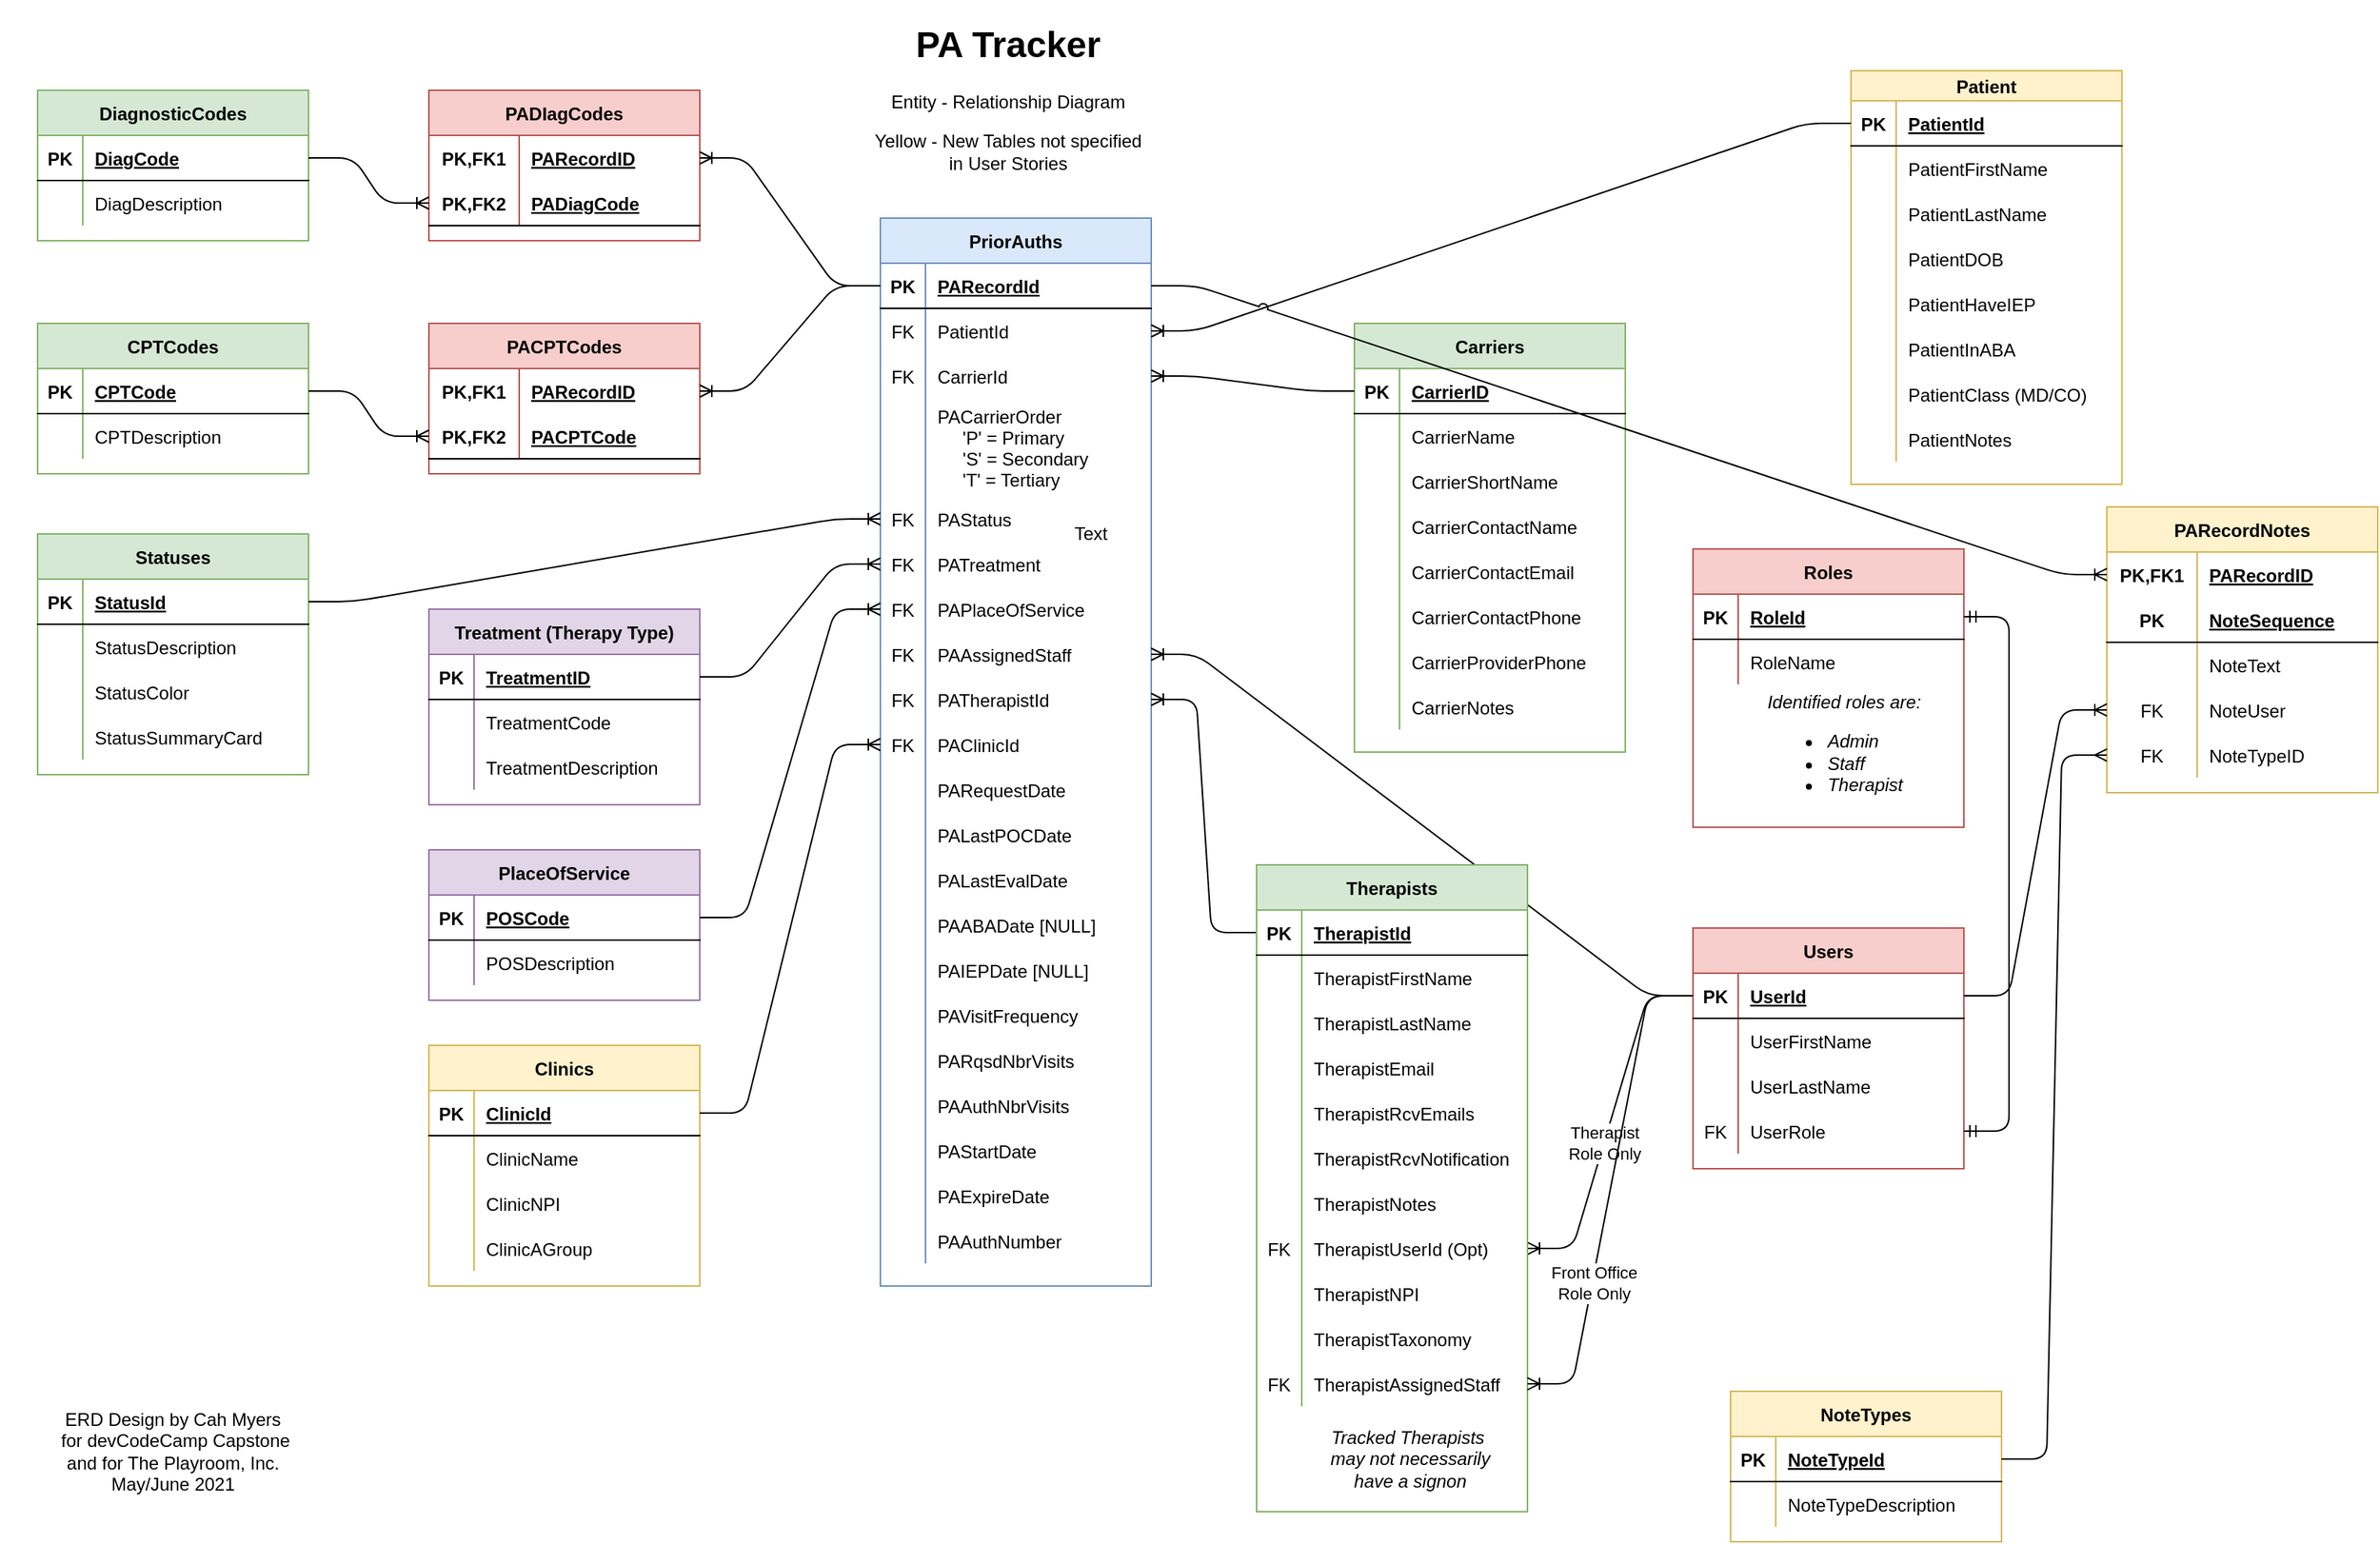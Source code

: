 <mxfile version="14.7.1" type="github">
  <diagram id="R2lEEEUBdFMjLlhIrx00" name="Page-1">
    <mxGraphModel dx="1231" dy="697" grid="1" gridSize="10" guides="1" tooltips="1" connect="1" arrows="1" fold="1" page="1" pageScale="1" pageWidth="1700" pageHeight="1100" math="0" shadow="0" extFonts="Permanent Marker^https://fonts.googleapis.com/css?family=Permanent+Marker">
      <root>
        <mxCell id="0" />
        <mxCell id="1" parent="0" />
        <mxCell id="P7OZJWQYa5IZQyr4ZLPv-1" value="CPTCodes" style="shape=table;startSize=30;container=1;collapsible=1;childLayout=tableLayout;fixedRows=1;rowLines=0;fontStyle=1;align=center;resizeLast=1;fillColor=#d5e8d4;strokeColor=#82b366;" parent="1" vertex="1">
          <mxGeometry x="105" y="238" width="180" height="100" as="geometry" />
        </mxCell>
        <mxCell id="P7OZJWQYa5IZQyr4ZLPv-2" value="" style="shape=partialRectangle;collapsible=0;dropTarget=0;pointerEvents=0;fillColor=none;top=0;left=0;bottom=1;right=0;points=[[0,0.5],[1,0.5]];portConstraint=eastwest;" parent="P7OZJWQYa5IZQyr4ZLPv-1" vertex="1">
          <mxGeometry y="30" width="180" height="30" as="geometry" />
        </mxCell>
        <mxCell id="P7OZJWQYa5IZQyr4ZLPv-3" value="PK" style="shape=partialRectangle;connectable=0;fillColor=none;top=0;left=0;bottom=0;right=0;fontStyle=1;overflow=hidden;" parent="P7OZJWQYa5IZQyr4ZLPv-2" vertex="1">
          <mxGeometry width="30" height="30" as="geometry" />
        </mxCell>
        <mxCell id="P7OZJWQYa5IZQyr4ZLPv-4" value="CPTCode" style="shape=partialRectangle;connectable=0;fillColor=none;top=0;left=0;bottom=0;right=0;align=left;spacingLeft=6;fontStyle=5;overflow=hidden;" parent="P7OZJWQYa5IZQyr4ZLPv-2" vertex="1">
          <mxGeometry x="30" width="150" height="30" as="geometry" />
        </mxCell>
        <mxCell id="P7OZJWQYa5IZQyr4ZLPv-5" value="" style="shape=partialRectangle;collapsible=0;dropTarget=0;pointerEvents=0;fillColor=none;top=0;left=0;bottom=0;right=0;points=[[0,0.5],[1,0.5]];portConstraint=eastwest;" parent="P7OZJWQYa5IZQyr4ZLPv-1" vertex="1">
          <mxGeometry y="60" width="180" height="30" as="geometry" />
        </mxCell>
        <mxCell id="P7OZJWQYa5IZQyr4ZLPv-6" value="" style="shape=partialRectangle;connectable=0;fillColor=none;top=0;left=0;bottom=0;right=0;editable=1;overflow=hidden;" parent="P7OZJWQYa5IZQyr4ZLPv-5" vertex="1">
          <mxGeometry width="30" height="30" as="geometry" />
        </mxCell>
        <mxCell id="P7OZJWQYa5IZQyr4ZLPv-7" value="CPTDescription" style="shape=partialRectangle;connectable=0;fillColor=none;top=0;left=0;bottom=0;right=0;align=left;spacingLeft=6;overflow=hidden;" parent="P7OZJWQYa5IZQyr4ZLPv-5" vertex="1">
          <mxGeometry x="30" width="150" height="30" as="geometry" />
        </mxCell>
        <mxCell id="P7OZJWQYa5IZQyr4ZLPv-14" value="DiagnosticCodes" style="shape=table;startSize=30;container=1;collapsible=1;childLayout=tableLayout;fixedRows=1;rowLines=0;fontStyle=1;align=center;resizeLast=1;fillColor=#d5e8d4;strokeColor=#82b366;" parent="1" vertex="1">
          <mxGeometry x="105" y="83" width="180" height="100" as="geometry" />
        </mxCell>
        <mxCell id="P7OZJWQYa5IZQyr4ZLPv-15" value="" style="shape=partialRectangle;collapsible=0;dropTarget=0;pointerEvents=0;fillColor=none;top=0;left=0;bottom=1;right=0;points=[[0,0.5],[1,0.5]];portConstraint=eastwest;" parent="P7OZJWQYa5IZQyr4ZLPv-14" vertex="1">
          <mxGeometry y="30" width="180" height="30" as="geometry" />
        </mxCell>
        <mxCell id="P7OZJWQYa5IZQyr4ZLPv-16" value="PK" style="shape=partialRectangle;connectable=0;fillColor=none;top=0;left=0;bottom=0;right=0;fontStyle=1;overflow=hidden;" parent="P7OZJWQYa5IZQyr4ZLPv-15" vertex="1">
          <mxGeometry width="30" height="30" as="geometry" />
        </mxCell>
        <mxCell id="P7OZJWQYa5IZQyr4ZLPv-17" value="DiagCode" style="shape=partialRectangle;connectable=0;fillColor=none;top=0;left=0;bottom=0;right=0;align=left;spacingLeft=6;fontStyle=5;overflow=hidden;" parent="P7OZJWQYa5IZQyr4ZLPv-15" vertex="1">
          <mxGeometry x="30" width="150" height="30" as="geometry" />
        </mxCell>
        <mxCell id="P7OZJWQYa5IZQyr4ZLPv-18" value="" style="shape=partialRectangle;collapsible=0;dropTarget=0;pointerEvents=0;fillColor=none;top=0;left=0;bottom=0;right=0;points=[[0,0.5],[1,0.5]];portConstraint=eastwest;" parent="P7OZJWQYa5IZQyr4ZLPv-14" vertex="1">
          <mxGeometry y="60" width="180" height="30" as="geometry" />
        </mxCell>
        <mxCell id="P7OZJWQYa5IZQyr4ZLPv-19" value="" style="shape=partialRectangle;connectable=0;fillColor=none;top=0;left=0;bottom=0;right=0;editable=1;overflow=hidden;" parent="P7OZJWQYa5IZQyr4ZLPv-18" vertex="1">
          <mxGeometry width="30" height="30" as="geometry" />
        </mxCell>
        <mxCell id="P7OZJWQYa5IZQyr4ZLPv-20" value="DiagDescription" style="shape=partialRectangle;connectable=0;fillColor=none;top=0;left=0;bottom=0;right=0;align=left;spacingLeft=6;overflow=hidden;" parent="P7OZJWQYa5IZQyr4ZLPv-18" vertex="1">
          <mxGeometry x="30" width="150" height="30" as="geometry" />
        </mxCell>
        <mxCell id="P7OZJWQYa5IZQyr4ZLPv-27" value="Treatment (Therapy Type)" style="shape=table;startSize=30;container=1;collapsible=1;childLayout=tableLayout;fixedRows=1;rowLines=0;fontStyle=1;align=center;resizeLast=1;fillColor=#e1d5e7;strokeColor=#9673a6;" parent="1" vertex="1">
          <mxGeometry x="365" y="428" width="180" height="130" as="geometry" />
        </mxCell>
        <mxCell id="P7OZJWQYa5IZQyr4ZLPv-28" value="" style="shape=partialRectangle;collapsible=0;dropTarget=0;pointerEvents=0;fillColor=none;top=0;left=0;bottom=1;right=0;points=[[0,0.5],[1,0.5]];portConstraint=eastwest;" parent="P7OZJWQYa5IZQyr4ZLPv-27" vertex="1">
          <mxGeometry y="30" width="180" height="30" as="geometry" />
        </mxCell>
        <mxCell id="P7OZJWQYa5IZQyr4ZLPv-29" value="PK" style="shape=partialRectangle;connectable=0;fillColor=none;top=0;left=0;bottom=0;right=0;fontStyle=1;overflow=hidden;" parent="P7OZJWQYa5IZQyr4ZLPv-28" vertex="1">
          <mxGeometry width="30" height="30" as="geometry" />
        </mxCell>
        <mxCell id="P7OZJWQYa5IZQyr4ZLPv-30" value="TreatmentID" style="shape=partialRectangle;connectable=0;fillColor=none;top=0;left=0;bottom=0;right=0;align=left;spacingLeft=6;fontStyle=5;overflow=hidden;" parent="P7OZJWQYa5IZQyr4ZLPv-28" vertex="1">
          <mxGeometry x="30" width="150" height="30" as="geometry" />
        </mxCell>
        <mxCell id="P7OZJWQYa5IZQyr4ZLPv-31" value="" style="shape=partialRectangle;collapsible=0;dropTarget=0;pointerEvents=0;fillColor=none;top=0;left=0;bottom=0;right=0;points=[[0,0.5],[1,0.5]];portConstraint=eastwest;" parent="P7OZJWQYa5IZQyr4ZLPv-27" vertex="1">
          <mxGeometry y="60" width="180" height="30" as="geometry" />
        </mxCell>
        <mxCell id="P7OZJWQYa5IZQyr4ZLPv-32" value="" style="shape=partialRectangle;connectable=0;fillColor=none;top=0;left=0;bottom=0;right=0;editable=1;overflow=hidden;" parent="P7OZJWQYa5IZQyr4ZLPv-31" vertex="1">
          <mxGeometry width="30" height="30" as="geometry" />
        </mxCell>
        <mxCell id="P7OZJWQYa5IZQyr4ZLPv-33" value="TreatmentCode" style="shape=partialRectangle;connectable=0;fillColor=none;top=0;left=0;bottom=0;right=0;align=left;spacingLeft=6;overflow=hidden;" parent="P7OZJWQYa5IZQyr4ZLPv-31" vertex="1">
          <mxGeometry x="30" width="150" height="30" as="geometry" />
        </mxCell>
        <mxCell id="P7OZJWQYa5IZQyr4ZLPv-34" value="" style="shape=partialRectangle;collapsible=0;dropTarget=0;pointerEvents=0;fillColor=none;top=0;left=0;bottom=0;right=0;points=[[0,0.5],[1,0.5]];portConstraint=eastwest;" parent="P7OZJWQYa5IZQyr4ZLPv-27" vertex="1">
          <mxGeometry y="90" width="180" height="30" as="geometry" />
        </mxCell>
        <mxCell id="P7OZJWQYa5IZQyr4ZLPv-35" value="" style="shape=partialRectangle;connectable=0;fillColor=none;top=0;left=0;bottom=0;right=0;editable=1;overflow=hidden;" parent="P7OZJWQYa5IZQyr4ZLPv-34" vertex="1">
          <mxGeometry width="30" height="30" as="geometry" />
        </mxCell>
        <mxCell id="P7OZJWQYa5IZQyr4ZLPv-36" value="TreatmentDescription" style="shape=partialRectangle;connectable=0;fillColor=none;top=0;left=0;bottom=0;right=0;align=left;spacingLeft=6;overflow=hidden;" parent="P7OZJWQYa5IZQyr4ZLPv-34" vertex="1">
          <mxGeometry x="30" width="150" height="30" as="geometry" />
        </mxCell>
        <mxCell id="P7OZJWQYa5IZQyr4ZLPv-40" value="Carriers" style="shape=table;startSize=30;container=1;collapsible=1;childLayout=tableLayout;fixedRows=1;rowLines=0;fontStyle=1;align=center;resizeLast=1;fillColor=#d5e8d4;strokeColor=#82b366;" parent="1" vertex="1">
          <mxGeometry x="980" y="238" width="180" height="285" as="geometry" />
        </mxCell>
        <mxCell id="P7OZJWQYa5IZQyr4ZLPv-41" value="" style="shape=partialRectangle;collapsible=0;dropTarget=0;pointerEvents=0;fillColor=none;top=0;left=0;bottom=1;right=0;points=[[0,0.5],[1,0.5]];portConstraint=eastwest;" parent="P7OZJWQYa5IZQyr4ZLPv-40" vertex="1">
          <mxGeometry y="30" width="180" height="30" as="geometry" />
        </mxCell>
        <mxCell id="P7OZJWQYa5IZQyr4ZLPv-42" value="PK" style="shape=partialRectangle;connectable=0;fillColor=none;top=0;left=0;bottom=0;right=0;fontStyle=1;overflow=hidden;" parent="P7OZJWQYa5IZQyr4ZLPv-41" vertex="1">
          <mxGeometry width="30" height="30" as="geometry" />
        </mxCell>
        <mxCell id="P7OZJWQYa5IZQyr4ZLPv-43" value="CarrierID" style="shape=partialRectangle;connectable=0;fillColor=none;top=0;left=0;bottom=0;right=0;align=left;spacingLeft=6;fontStyle=5;overflow=hidden;" parent="P7OZJWQYa5IZQyr4ZLPv-41" vertex="1">
          <mxGeometry x="30" width="150" height="30" as="geometry" />
        </mxCell>
        <mxCell id="P7OZJWQYa5IZQyr4ZLPv-44" value="" style="shape=partialRectangle;collapsible=0;dropTarget=0;pointerEvents=0;fillColor=none;top=0;left=0;bottom=0;right=0;points=[[0,0.5],[1,0.5]];portConstraint=eastwest;" parent="P7OZJWQYa5IZQyr4ZLPv-40" vertex="1">
          <mxGeometry y="60" width="180" height="30" as="geometry" />
        </mxCell>
        <mxCell id="P7OZJWQYa5IZQyr4ZLPv-45" value="" style="shape=partialRectangle;connectable=0;fillColor=none;top=0;left=0;bottom=0;right=0;editable=1;overflow=hidden;" parent="P7OZJWQYa5IZQyr4ZLPv-44" vertex="1">
          <mxGeometry width="30" height="30" as="geometry" />
        </mxCell>
        <mxCell id="P7OZJWQYa5IZQyr4ZLPv-46" value="CarrierName" style="shape=partialRectangle;connectable=0;fillColor=none;top=0;left=0;bottom=0;right=0;align=left;spacingLeft=6;overflow=hidden;" parent="P7OZJWQYa5IZQyr4ZLPv-44" vertex="1">
          <mxGeometry x="30" width="150" height="30" as="geometry" />
        </mxCell>
        <mxCell id="P7OZJWQYa5IZQyr4ZLPv-47" value="" style="shape=partialRectangle;collapsible=0;dropTarget=0;pointerEvents=0;fillColor=none;top=0;left=0;bottom=0;right=0;points=[[0,0.5],[1,0.5]];portConstraint=eastwest;" parent="P7OZJWQYa5IZQyr4ZLPv-40" vertex="1">
          <mxGeometry y="90" width="180" height="30" as="geometry" />
        </mxCell>
        <mxCell id="P7OZJWQYa5IZQyr4ZLPv-48" value="" style="shape=partialRectangle;connectable=0;fillColor=none;top=0;left=0;bottom=0;right=0;editable=1;overflow=hidden;" parent="P7OZJWQYa5IZQyr4ZLPv-47" vertex="1">
          <mxGeometry width="30" height="30" as="geometry" />
        </mxCell>
        <mxCell id="P7OZJWQYa5IZQyr4ZLPv-49" value="CarrierShortName" style="shape=partialRectangle;connectable=0;fillColor=none;top=0;left=0;bottom=0;right=0;align=left;spacingLeft=6;overflow=hidden;" parent="P7OZJWQYa5IZQyr4ZLPv-47" vertex="1">
          <mxGeometry x="30" width="150" height="30" as="geometry" />
        </mxCell>
        <mxCell id="P7OZJWQYa5IZQyr4ZLPv-50" value="" style="shape=partialRectangle;collapsible=0;dropTarget=0;pointerEvents=0;fillColor=none;top=0;left=0;bottom=0;right=0;points=[[0,0.5],[1,0.5]];portConstraint=eastwest;" parent="P7OZJWQYa5IZQyr4ZLPv-40" vertex="1">
          <mxGeometry y="120" width="180" height="30" as="geometry" />
        </mxCell>
        <mxCell id="P7OZJWQYa5IZQyr4ZLPv-51" value="" style="shape=partialRectangle;connectable=0;fillColor=none;top=0;left=0;bottom=0;right=0;editable=1;overflow=hidden;" parent="P7OZJWQYa5IZQyr4ZLPv-50" vertex="1">
          <mxGeometry width="30" height="30" as="geometry" />
        </mxCell>
        <mxCell id="P7OZJWQYa5IZQyr4ZLPv-52" value="CarrierContactName" style="shape=partialRectangle;connectable=0;fillColor=none;top=0;left=0;bottom=0;right=0;align=left;spacingLeft=6;overflow=hidden;" parent="P7OZJWQYa5IZQyr4ZLPv-50" vertex="1">
          <mxGeometry x="30" width="150" height="30" as="geometry" />
        </mxCell>
        <mxCell id="P7OZJWQYa5IZQyr4ZLPv-53" value="" style="shape=partialRectangle;collapsible=0;dropTarget=0;pointerEvents=0;fillColor=none;top=0;left=0;bottom=0;right=0;points=[[0,0.5],[1,0.5]];portConstraint=eastwest;" parent="P7OZJWQYa5IZQyr4ZLPv-40" vertex="1">
          <mxGeometry y="150" width="180" height="30" as="geometry" />
        </mxCell>
        <mxCell id="P7OZJWQYa5IZQyr4ZLPv-54" value="" style="shape=partialRectangle;connectable=0;fillColor=none;top=0;left=0;bottom=0;right=0;editable=1;overflow=hidden;" parent="P7OZJWQYa5IZQyr4ZLPv-53" vertex="1">
          <mxGeometry width="30" height="30" as="geometry" />
        </mxCell>
        <mxCell id="P7OZJWQYa5IZQyr4ZLPv-55" value="CarrierContactEmail" style="shape=partialRectangle;connectable=0;fillColor=none;top=0;left=0;bottom=0;right=0;align=left;spacingLeft=6;overflow=hidden;" parent="P7OZJWQYa5IZQyr4ZLPv-53" vertex="1">
          <mxGeometry x="30" width="150" height="30" as="geometry" />
        </mxCell>
        <mxCell id="P7OZJWQYa5IZQyr4ZLPv-56" value="" style="shape=partialRectangle;collapsible=0;dropTarget=0;pointerEvents=0;fillColor=none;top=0;left=0;bottom=0;right=0;points=[[0,0.5],[1,0.5]];portConstraint=eastwest;" parent="P7OZJWQYa5IZQyr4ZLPv-40" vertex="1">
          <mxGeometry y="180" width="180" height="30" as="geometry" />
        </mxCell>
        <mxCell id="P7OZJWQYa5IZQyr4ZLPv-57" value="" style="shape=partialRectangle;connectable=0;fillColor=none;top=0;left=0;bottom=0;right=0;editable=1;overflow=hidden;" parent="P7OZJWQYa5IZQyr4ZLPv-56" vertex="1">
          <mxGeometry width="30" height="30" as="geometry" />
        </mxCell>
        <mxCell id="P7OZJWQYa5IZQyr4ZLPv-58" value="CarrierContactPhone" style="shape=partialRectangle;connectable=0;fillColor=none;top=0;left=0;bottom=0;right=0;align=left;spacingLeft=6;overflow=hidden;" parent="P7OZJWQYa5IZQyr4ZLPv-56" vertex="1">
          <mxGeometry x="30" width="150" height="30" as="geometry" />
        </mxCell>
        <mxCell id="P7OZJWQYa5IZQyr4ZLPv-59" value="" style="shape=partialRectangle;collapsible=0;dropTarget=0;pointerEvents=0;fillColor=none;top=0;left=0;bottom=0;right=0;points=[[0,0.5],[1,0.5]];portConstraint=eastwest;" parent="P7OZJWQYa5IZQyr4ZLPv-40" vertex="1">
          <mxGeometry y="210" width="180" height="30" as="geometry" />
        </mxCell>
        <mxCell id="P7OZJWQYa5IZQyr4ZLPv-60" value="" style="shape=partialRectangle;connectable=0;fillColor=none;top=0;left=0;bottom=0;right=0;editable=1;overflow=hidden;" parent="P7OZJWQYa5IZQyr4ZLPv-59" vertex="1">
          <mxGeometry width="30" height="30" as="geometry" />
        </mxCell>
        <mxCell id="P7OZJWQYa5IZQyr4ZLPv-61" value="CarrierProviderPhone" style="shape=partialRectangle;connectable=0;fillColor=none;top=0;left=0;bottom=0;right=0;align=left;spacingLeft=6;overflow=hidden;" parent="P7OZJWQYa5IZQyr4ZLPv-59" vertex="1">
          <mxGeometry x="30" width="150" height="30" as="geometry" />
        </mxCell>
        <mxCell id="P7OZJWQYa5IZQyr4ZLPv-62" value="" style="shape=partialRectangle;collapsible=0;dropTarget=0;pointerEvents=0;fillColor=none;top=0;left=0;bottom=0;right=0;points=[[0,0.5],[1,0.5]];portConstraint=eastwest;" parent="P7OZJWQYa5IZQyr4ZLPv-40" vertex="1">
          <mxGeometry y="240" width="180" height="30" as="geometry" />
        </mxCell>
        <mxCell id="P7OZJWQYa5IZQyr4ZLPv-63" value="" style="shape=partialRectangle;connectable=0;fillColor=none;top=0;left=0;bottom=0;right=0;editable=1;overflow=hidden;" parent="P7OZJWQYa5IZQyr4ZLPv-62" vertex="1">
          <mxGeometry width="30" height="30" as="geometry" />
        </mxCell>
        <mxCell id="P7OZJWQYa5IZQyr4ZLPv-64" value="CarrierNotes" style="shape=partialRectangle;connectable=0;fillColor=none;top=0;left=0;bottom=0;right=0;align=left;spacingLeft=6;overflow=hidden;" parent="P7OZJWQYa5IZQyr4ZLPv-62" vertex="1">
          <mxGeometry x="30" width="150" height="30" as="geometry" />
        </mxCell>
        <mxCell id="P7OZJWQYa5IZQyr4ZLPv-87" value="Patient" style="shape=table;startSize=20;container=1;collapsible=1;childLayout=tableLayout;fixedRows=1;rowLines=0;fontStyle=1;align=center;resizeLast=1;fillColor=#fff2cc;strokeColor=#d6b656;" parent="1" vertex="1">
          <mxGeometry x="1310" y="70" width="180" height="275" as="geometry" />
        </mxCell>
        <mxCell id="P7OZJWQYa5IZQyr4ZLPv-88" value="" style="shape=partialRectangle;collapsible=0;dropTarget=0;pointerEvents=0;fillColor=none;top=0;left=0;bottom=1;right=0;points=[[0,0.5],[1,0.5]];portConstraint=eastwest;" parent="P7OZJWQYa5IZQyr4ZLPv-87" vertex="1">
          <mxGeometry y="20" width="180" height="30" as="geometry" />
        </mxCell>
        <mxCell id="P7OZJWQYa5IZQyr4ZLPv-89" value="PK" style="shape=partialRectangle;connectable=0;fillColor=none;top=0;left=0;bottom=0;right=0;fontStyle=1;overflow=hidden;" parent="P7OZJWQYa5IZQyr4ZLPv-88" vertex="1">
          <mxGeometry width="30" height="30" as="geometry" />
        </mxCell>
        <mxCell id="P7OZJWQYa5IZQyr4ZLPv-90" value="PatientId" style="shape=partialRectangle;connectable=0;fillColor=none;top=0;left=0;bottom=0;right=0;align=left;spacingLeft=6;fontStyle=5;overflow=hidden;" parent="P7OZJWQYa5IZQyr4ZLPv-88" vertex="1">
          <mxGeometry x="30" width="150" height="30" as="geometry" />
        </mxCell>
        <mxCell id="P7OZJWQYa5IZQyr4ZLPv-91" value="" style="shape=partialRectangle;collapsible=0;dropTarget=0;pointerEvents=0;fillColor=none;top=0;left=0;bottom=0;right=0;points=[[0,0.5],[1,0.5]];portConstraint=eastwest;" parent="P7OZJWQYa5IZQyr4ZLPv-87" vertex="1">
          <mxGeometry y="50" width="180" height="30" as="geometry" />
        </mxCell>
        <mxCell id="P7OZJWQYa5IZQyr4ZLPv-92" value="" style="shape=partialRectangle;connectable=0;fillColor=none;top=0;left=0;bottom=0;right=0;editable=1;overflow=hidden;" parent="P7OZJWQYa5IZQyr4ZLPv-91" vertex="1">
          <mxGeometry width="30" height="30" as="geometry" />
        </mxCell>
        <mxCell id="P7OZJWQYa5IZQyr4ZLPv-93" value="PatientFirstName" style="shape=partialRectangle;connectable=0;fillColor=none;top=0;left=0;bottom=0;right=0;align=left;spacingLeft=6;overflow=hidden;" parent="P7OZJWQYa5IZQyr4ZLPv-91" vertex="1">
          <mxGeometry x="30" width="150" height="30" as="geometry" />
        </mxCell>
        <mxCell id="P7OZJWQYa5IZQyr4ZLPv-94" value="" style="shape=partialRectangle;collapsible=0;dropTarget=0;pointerEvents=0;fillColor=none;top=0;left=0;bottom=0;right=0;points=[[0,0.5],[1,0.5]];portConstraint=eastwest;" parent="P7OZJWQYa5IZQyr4ZLPv-87" vertex="1">
          <mxGeometry y="80" width="180" height="30" as="geometry" />
        </mxCell>
        <mxCell id="P7OZJWQYa5IZQyr4ZLPv-95" value="" style="shape=partialRectangle;connectable=0;fillColor=none;top=0;left=0;bottom=0;right=0;editable=1;overflow=hidden;" parent="P7OZJWQYa5IZQyr4ZLPv-94" vertex="1">
          <mxGeometry width="30" height="30" as="geometry" />
        </mxCell>
        <mxCell id="P7OZJWQYa5IZQyr4ZLPv-96" value="PatientLastName" style="shape=partialRectangle;connectable=0;fillColor=none;top=0;left=0;bottom=0;right=0;align=left;spacingLeft=6;overflow=hidden;" parent="P7OZJWQYa5IZQyr4ZLPv-94" vertex="1">
          <mxGeometry x="30" width="150" height="30" as="geometry" />
        </mxCell>
        <mxCell id="P7OZJWQYa5IZQyr4ZLPv-97" value="" style="shape=partialRectangle;collapsible=0;dropTarget=0;pointerEvents=0;fillColor=none;top=0;left=0;bottom=0;right=0;points=[[0,0.5],[1,0.5]];portConstraint=eastwest;" parent="P7OZJWQYa5IZQyr4ZLPv-87" vertex="1">
          <mxGeometry y="110" width="180" height="30" as="geometry" />
        </mxCell>
        <mxCell id="P7OZJWQYa5IZQyr4ZLPv-98" value="" style="shape=partialRectangle;connectable=0;fillColor=none;top=0;left=0;bottom=0;right=0;editable=1;overflow=hidden;" parent="P7OZJWQYa5IZQyr4ZLPv-97" vertex="1">
          <mxGeometry width="30" height="30" as="geometry" />
        </mxCell>
        <mxCell id="P7OZJWQYa5IZQyr4ZLPv-99" value="PatientDOB" style="shape=partialRectangle;connectable=0;fillColor=none;top=0;left=0;bottom=0;right=0;align=left;spacingLeft=6;overflow=hidden;" parent="P7OZJWQYa5IZQyr4ZLPv-97" vertex="1">
          <mxGeometry x="30" width="150" height="30" as="geometry" />
        </mxCell>
        <mxCell id="P7OZJWQYa5IZQyr4ZLPv-205" value="" style="shape=partialRectangle;collapsible=0;dropTarget=0;pointerEvents=0;fillColor=none;top=0;left=0;bottom=0;right=0;points=[[0,0.5],[1,0.5]];portConstraint=eastwest;" parent="P7OZJWQYa5IZQyr4ZLPv-87" vertex="1">
          <mxGeometry y="140" width="180" height="30" as="geometry" />
        </mxCell>
        <mxCell id="P7OZJWQYa5IZQyr4ZLPv-206" value="" style="shape=partialRectangle;connectable=0;fillColor=none;top=0;left=0;bottom=0;right=0;editable=1;overflow=hidden;" parent="P7OZJWQYa5IZQyr4ZLPv-205" vertex="1">
          <mxGeometry width="30" height="30" as="geometry" />
        </mxCell>
        <mxCell id="P7OZJWQYa5IZQyr4ZLPv-207" value="PatientHaveIEP" style="shape=partialRectangle;connectable=0;fillColor=none;top=0;left=0;bottom=0;right=0;align=left;spacingLeft=6;overflow=hidden;" parent="P7OZJWQYa5IZQyr4ZLPv-205" vertex="1">
          <mxGeometry x="30" width="150" height="30" as="geometry" />
        </mxCell>
        <mxCell id="P7OZJWQYa5IZQyr4ZLPv-208" value="" style="shape=partialRectangle;collapsible=0;dropTarget=0;pointerEvents=0;fillColor=none;top=0;left=0;bottom=0;right=0;points=[[0,0.5],[1,0.5]];portConstraint=eastwest;" parent="P7OZJWQYa5IZQyr4ZLPv-87" vertex="1">
          <mxGeometry y="170" width="180" height="30" as="geometry" />
        </mxCell>
        <mxCell id="P7OZJWQYa5IZQyr4ZLPv-209" value="" style="shape=partialRectangle;connectable=0;fillColor=none;top=0;left=0;bottom=0;right=0;editable=1;overflow=hidden;" parent="P7OZJWQYa5IZQyr4ZLPv-208" vertex="1">
          <mxGeometry width="30" height="30" as="geometry" />
        </mxCell>
        <mxCell id="P7OZJWQYa5IZQyr4ZLPv-210" value="PatientInABA" style="shape=partialRectangle;connectable=0;fillColor=none;top=0;left=0;bottom=0;right=0;align=left;spacingLeft=6;overflow=hidden;" parent="P7OZJWQYa5IZQyr4ZLPv-208" vertex="1">
          <mxGeometry x="30" width="150" height="30" as="geometry" />
        </mxCell>
        <mxCell id="P7OZJWQYa5IZQyr4ZLPv-316" value="" style="shape=partialRectangle;collapsible=0;dropTarget=0;pointerEvents=0;fillColor=none;top=0;left=0;bottom=0;right=0;points=[[0,0.5],[1,0.5]];portConstraint=eastwest;" parent="P7OZJWQYa5IZQyr4ZLPv-87" vertex="1">
          <mxGeometry y="200" width="180" height="30" as="geometry" />
        </mxCell>
        <mxCell id="P7OZJWQYa5IZQyr4ZLPv-317" value="" style="shape=partialRectangle;connectable=0;fillColor=none;top=0;left=0;bottom=0;right=0;editable=1;overflow=hidden;" parent="P7OZJWQYa5IZQyr4ZLPv-316" vertex="1">
          <mxGeometry width="30" height="30" as="geometry" />
        </mxCell>
        <mxCell id="P7OZJWQYa5IZQyr4ZLPv-318" value="PatientClass (MD/CO)" style="shape=partialRectangle;connectable=0;fillColor=none;top=0;left=0;bottom=0;right=0;align=left;spacingLeft=6;overflow=hidden;" parent="P7OZJWQYa5IZQyr4ZLPv-316" vertex="1">
          <mxGeometry x="30" width="150" height="30" as="geometry" />
        </mxCell>
        <mxCell id="P7OZJWQYa5IZQyr4ZLPv-388" value="" style="shape=partialRectangle;collapsible=0;dropTarget=0;pointerEvents=0;fillColor=none;top=0;left=0;bottom=0;right=0;points=[[0,0.5],[1,0.5]];portConstraint=eastwest;" parent="P7OZJWQYa5IZQyr4ZLPv-87" vertex="1">
          <mxGeometry y="230" width="180" height="30" as="geometry" />
        </mxCell>
        <mxCell id="P7OZJWQYa5IZQyr4ZLPv-389" value="" style="shape=partialRectangle;connectable=0;fillColor=none;top=0;left=0;bottom=0;right=0;editable=1;overflow=hidden;" parent="P7OZJWQYa5IZQyr4ZLPv-388" vertex="1">
          <mxGeometry width="30" height="30" as="geometry" />
        </mxCell>
        <mxCell id="P7OZJWQYa5IZQyr4ZLPv-390" value="PatientNotes" style="shape=partialRectangle;connectable=0;fillColor=none;top=0;left=0;bottom=0;right=0;align=left;spacingLeft=6;overflow=hidden;" parent="P7OZJWQYa5IZQyr4ZLPv-388" vertex="1">
          <mxGeometry x="30" width="150" height="30" as="geometry" />
        </mxCell>
        <mxCell id="P7OZJWQYa5IZQyr4ZLPv-100" value="PlaceOfService" style="shape=table;startSize=30;container=1;collapsible=1;childLayout=tableLayout;fixedRows=1;rowLines=0;fontStyle=1;align=center;resizeLast=1;fillColor=#e1d5e7;strokeColor=#9673a6;" parent="1" vertex="1">
          <mxGeometry x="365" y="588" width="180" height="100" as="geometry" />
        </mxCell>
        <mxCell id="P7OZJWQYa5IZQyr4ZLPv-101" value="" style="shape=partialRectangle;collapsible=0;dropTarget=0;pointerEvents=0;fillColor=none;top=0;left=0;bottom=1;right=0;points=[[0,0.5],[1,0.5]];portConstraint=eastwest;" parent="P7OZJWQYa5IZQyr4ZLPv-100" vertex="1">
          <mxGeometry y="30" width="180" height="30" as="geometry" />
        </mxCell>
        <mxCell id="P7OZJWQYa5IZQyr4ZLPv-102" value="PK" style="shape=partialRectangle;connectable=0;fillColor=none;top=0;left=0;bottom=0;right=0;fontStyle=1;overflow=hidden;" parent="P7OZJWQYa5IZQyr4ZLPv-101" vertex="1">
          <mxGeometry width="30" height="30" as="geometry" />
        </mxCell>
        <mxCell id="P7OZJWQYa5IZQyr4ZLPv-103" value="POSCode" style="shape=partialRectangle;connectable=0;fillColor=none;top=0;left=0;bottom=0;right=0;align=left;spacingLeft=6;fontStyle=5;overflow=hidden;" parent="P7OZJWQYa5IZQyr4ZLPv-101" vertex="1">
          <mxGeometry x="30" width="150" height="30" as="geometry" />
        </mxCell>
        <mxCell id="P7OZJWQYa5IZQyr4ZLPv-104" value="" style="shape=partialRectangle;collapsible=0;dropTarget=0;pointerEvents=0;fillColor=none;top=0;left=0;bottom=0;right=0;points=[[0,0.5],[1,0.5]];portConstraint=eastwest;" parent="P7OZJWQYa5IZQyr4ZLPv-100" vertex="1">
          <mxGeometry y="60" width="180" height="30" as="geometry" />
        </mxCell>
        <mxCell id="P7OZJWQYa5IZQyr4ZLPv-105" value="" style="shape=partialRectangle;connectable=0;fillColor=none;top=0;left=0;bottom=0;right=0;editable=1;overflow=hidden;" parent="P7OZJWQYa5IZQyr4ZLPv-104" vertex="1">
          <mxGeometry width="30" height="30" as="geometry" />
        </mxCell>
        <mxCell id="P7OZJWQYa5IZQyr4ZLPv-106" value="POSDescription" style="shape=partialRectangle;connectable=0;fillColor=none;top=0;left=0;bottom=0;right=0;align=left;spacingLeft=6;overflow=hidden;" parent="P7OZJWQYa5IZQyr4ZLPv-104" vertex="1">
          <mxGeometry x="30" width="150" height="30" as="geometry" />
        </mxCell>
        <mxCell id="P7OZJWQYa5IZQyr4ZLPv-113" value="Statuses" style="shape=table;startSize=30;container=1;collapsible=1;childLayout=tableLayout;fixedRows=1;rowLines=0;fontStyle=1;align=center;resizeLast=1;fillColor=#d5e8d4;strokeColor=#82b366;" parent="1" vertex="1">
          <mxGeometry x="105" y="378" width="180" height="160" as="geometry" />
        </mxCell>
        <mxCell id="P7OZJWQYa5IZQyr4ZLPv-114" value="" style="shape=partialRectangle;collapsible=0;dropTarget=0;pointerEvents=0;fillColor=none;top=0;left=0;bottom=1;right=0;points=[[0,0.5],[1,0.5]];portConstraint=eastwest;" parent="P7OZJWQYa5IZQyr4ZLPv-113" vertex="1">
          <mxGeometry y="30" width="180" height="30" as="geometry" />
        </mxCell>
        <mxCell id="P7OZJWQYa5IZQyr4ZLPv-115" value="PK" style="shape=partialRectangle;connectable=0;fillColor=none;top=0;left=0;bottom=0;right=0;fontStyle=1;overflow=hidden;" parent="P7OZJWQYa5IZQyr4ZLPv-114" vertex="1">
          <mxGeometry width="30" height="30" as="geometry" />
        </mxCell>
        <mxCell id="P7OZJWQYa5IZQyr4ZLPv-116" value="StatusId" style="shape=partialRectangle;connectable=0;fillColor=none;top=0;left=0;bottom=0;right=0;align=left;spacingLeft=6;fontStyle=5;overflow=hidden;" parent="P7OZJWQYa5IZQyr4ZLPv-114" vertex="1">
          <mxGeometry x="30" width="150" height="30" as="geometry" />
        </mxCell>
        <mxCell id="P7OZJWQYa5IZQyr4ZLPv-117" value="" style="shape=partialRectangle;collapsible=0;dropTarget=0;pointerEvents=0;fillColor=none;top=0;left=0;bottom=0;right=0;points=[[0,0.5],[1,0.5]];portConstraint=eastwest;" parent="P7OZJWQYa5IZQyr4ZLPv-113" vertex="1">
          <mxGeometry y="60" width="180" height="30" as="geometry" />
        </mxCell>
        <mxCell id="P7OZJWQYa5IZQyr4ZLPv-118" value="" style="shape=partialRectangle;connectable=0;fillColor=none;top=0;left=0;bottom=0;right=0;editable=1;overflow=hidden;" parent="P7OZJWQYa5IZQyr4ZLPv-117" vertex="1">
          <mxGeometry width="30" height="30" as="geometry" />
        </mxCell>
        <mxCell id="P7OZJWQYa5IZQyr4ZLPv-119" value="StatusDescription" style="shape=partialRectangle;connectable=0;fillColor=none;top=0;left=0;bottom=0;right=0;align=left;spacingLeft=6;overflow=hidden;" parent="P7OZJWQYa5IZQyr4ZLPv-117" vertex="1">
          <mxGeometry x="30" width="150" height="30" as="geometry" />
        </mxCell>
        <mxCell id="P7OZJWQYa5IZQyr4ZLPv-120" value="" style="shape=partialRectangle;collapsible=0;dropTarget=0;pointerEvents=0;fillColor=none;top=0;left=0;bottom=0;right=0;points=[[0,0.5],[1,0.5]];portConstraint=eastwest;" parent="P7OZJWQYa5IZQyr4ZLPv-113" vertex="1">
          <mxGeometry y="90" width="180" height="30" as="geometry" />
        </mxCell>
        <mxCell id="P7OZJWQYa5IZQyr4ZLPv-121" value="" style="shape=partialRectangle;connectable=0;fillColor=none;top=0;left=0;bottom=0;right=0;editable=1;overflow=hidden;" parent="P7OZJWQYa5IZQyr4ZLPv-120" vertex="1">
          <mxGeometry width="30" height="30" as="geometry" />
        </mxCell>
        <mxCell id="P7OZJWQYa5IZQyr4ZLPv-122" value="StatusColor" style="shape=partialRectangle;connectable=0;fillColor=none;top=0;left=0;bottom=0;right=0;align=left;spacingLeft=6;overflow=hidden;" parent="P7OZJWQYa5IZQyr4ZLPv-120" vertex="1">
          <mxGeometry x="30" width="150" height="30" as="geometry" />
        </mxCell>
        <mxCell id="P7OZJWQYa5IZQyr4ZLPv-126" value="" style="shape=partialRectangle;collapsible=0;dropTarget=0;pointerEvents=0;fillColor=none;top=0;left=0;bottom=0;right=0;points=[[0,0.5],[1,0.5]];portConstraint=eastwest;" parent="P7OZJWQYa5IZQyr4ZLPv-113" vertex="1">
          <mxGeometry y="120" width="180" height="30" as="geometry" />
        </mxCell>
        <mxCell id="P7OZJWQYa5IZQyr4ZLPv-127" value="" style="shape=partialRectangle;connectable=0;fillColor=none;top=0;left=0;bottom=0;right=0;editable=1;overflow=hidden;" parent="P7OZJWQYa5IZQyr4ZLPv-126" vertex="1">
          <mxGeometry width="30" height="30" as="geometry" />
        </mxCell>
        <mxCell id="P7OZJWQYa5IZQyr4ZLPv-128" value="StatusSummaryCard" style="shape=partialRectangle;connectable=0;fillColor=none;top=0;left=0;bottom=0;right=0;align=left;spacingLeft=6;overflow=hidden;" parent="P7OZJWQYa5IZQyr4ZLPv-126" vertex="1">
          <mxGeometry x="30" width="150" height="30" as="geometry" />
        </mxCell>
        <mxCell id="P7OZJWQYa5IZQyr4ZLPv-129" value="Users" style="shape=table;startSize=30;container=1;collapsible=1;childLayout=tableLayout;fixedRows=1;rowLines=0;fontStyle=1;align=center;resizeLast=1;fillColor=#f8cecc;strokeColor=#b85450;" parent="1" vertex="1">
          <mxGeometry x="1205" y="640" width="180" height="160" as="geometry" />
        </mxCell>
        <mxCell id="P7OZJWQYa5IZQyr4ZLPv-130" value="" style="shape=partialRectangle;collapsible=0;dropTarget=0;pointerEvents=0;fillColor=none;top=0;left=0;bottom=1;right=0;points=[[0,0.5],[1,0.5]];portConstraint=eastwest;" parent="P7OZJWQYa5IZQyr4ZLPv-129" vertex="1">
          <mxGeometry y="30" width="180" height="30" as="geometry" />
        </mxCell>
        <mxCell id="P7OZJWQYa5IZQyr4ZLPv-131" value="PK" style="shape=partialRectangle;connectable=0;fillColor=none;top=0;left=0;bottom=0;right=0;fontStyle=1;overflow=hidden;" parent="P7OZJWQYa5IZQyr4ZLPv-130" vertex="1">
          <mxGeometry width="30" height="30" as="geometry" />
        </mxCell>
        <mxCell id="P7OZJWQYa5IZQyr4ZLPv-132" value="UserId" style="shape=partialRectangle;connectable=0;fillColor=none;top=0;left=0;bottom=0;right=0;align=left;spacingLeft=6;fontStyle=5;overflow=hidden;" parent="P7OZJWQYa5IZQyr4ZLPv-130" vertex="1">
          <mxGeometry x="30" width="150" height="30" as="geometry" />
        </mxCell>
        <mxCell id="P7OZJWQYa5IZQyr4ZLPv-133" value="" style="shape=partialRectangle;collapsible=0;dropTarget=0;pointerEvents=0;fillColor=none;top=0;left=0;bottom=0;right=0;points=[[0,0.5],[1,0.5]];portConstraint=eastwest;" parent="P7OZJWQYa5IZQyr4ZLPv-129" vertex="1">
          <mxGeometry y="60" width="180" height="30" as="geometry" />
        </mxCell>
        <mxCell id="P7OZJWQYa5IZQyr4ZLPv-134" value="" style="shape=partialRectangle;connectable=0;fillColor=none;top=0;left=0;bottom=0;right=0;editable=1;overflow=hidden;" parent="P7OZJWQYa5IZQyr4ZLPv-133" vertex="1">
          <mxGeometry width="30" height="30" as="geometry" />
        </mxCell>
        <mxCell id="P7OZJWQYa5IZQyr4ZLPv-135" value="UserFirstName" style="shape=partialRectangle;connectable=0;fillColor=none;top=0;left=0;bottom=0;right=0;align=left;spacingLeft=6;overflow=hidden;" parent="P7OZJWQYa5IZQyr4ZLPv-133" vertex="1">
          <mxGeometry x="30" width="150" height="30" as="geometry" />
        </mxCell>
        <mxCell id="P7OZJWQYa5IZQyr4ZLPv-136" value="" style="shape=partialRectangle;collapsible=0;dropTarget=0;pointerEvents=0;fillColor=none;top=0;left=0;bottom=0;right=0;points=[[0,0.5],[1,0.5]];portConstraint=eastwest;" parent="P7OZJWQYa5IZQyr4ZLPv-129" vertex="1">
          <mxGeometry y="90" width="180" height="30" as="geometry" />
        </mxCell>
        <mxCell id="P7OZJWQYa5IZQyr4ZLPv-137" value="" style="shape=partialRectangle;connectable=0;fillColor=none;top=0;left=0;bottom=0;right=0;editable=1;overflow=hidden;" parent="P7OZJWQYa5IZQyr4ZLPv-136" vertex="1">
          <mxGeometry width="30" height="30" as="geometry" />
        </mxCell>
        <mxCell id="P7OZJWQYa5IZQyr4ZLPv-138" value="UserLastName" style="shape=partialRectangle;connectable=0;fillColor=none;top=0;left=0;bottom=0;right=0;align=left;spacingLeft=6;overflow=hidden;" parent="P7OZJWQYa5IZQyr4ZLPv-136" vertex="1">
          <mxGeometry x="30" width="150" height="30" as="geometry" />
        </mxCell>
        <mxCell id="P7OZJWQYa5IZQyr4ZLPv-139" value="" style="shape=partialRectangle;collapsible=0;dropTarget=0;pointerEvents=0;fillColor=none;top=0;left=0;bottom=0;right=0;points=[[0,0.5],[1,0.5]];portConstraint=eastwest;" parent="P7OZJWQYa5IZQyr4ZLPv-129" vertex="1">
          <mxGeometry y="120" width="180" height="30" as="geometry" />
        </mxCell>
        <mxCell id="P7OZJWQYa5IZQyr4ZLPv-140" value="FK" style="shape=partialRectangle;connectable=0;fillColor=none;top=0;left=0;bottom=0;right=0;editable=1;overflow=hidden;" parent="P7OZJWQYa5IZQyr4ZLPv-139" vertex="1">
          <mxGeometry width="30" height="30" as="geometry" />
        </mxCell>
        <mxCell id="P7OZJWQYa5IZQyr4ZLPv-141" value="UserRole" style="shape=partialRectangle;connectable=0;fillColor=none;top=0;left=0;bottom=0;right=0;align=left;spacingLeft=6;overflow=hidden;" parent="P7OZJWQYa5IZQyr4ZLPv-139" vertex="1">
          <mxGeometry x="30" width="150" height="30" as="geometry" />
        </mxCell>
        <mxCell id="P7OZJWQYa5IZQyr4ZLPv-173" value="PriorAuths" style="shape=table;startSize=30;container=1;collapsible=1;childLayout=tableLayout;fixedRows=1;rowLines=0;fontStyle=1;align=center;resizeLast=1;fillColor=#dae8fc;strokeColor=#6c8ebf;" parent="1" vertex="1">
          <mxGeometry x="665" y="168" width="180" height="710" as="geometry" />
        </mxCell>
        <mxCell id="P7OZJWQYa5IZQyr4ZLPv-174" value="" style="shape=partialRectangle;collapsible=0;dropTarget=0;pointerEvents=0;fillColor=none;top=0;left=0;bottom=1;right=0;points=[[0,0.5],[1,0.5]];portConstraint=eastwest;" parent="P7OZJWQYa5IZQyr4ZLPv-173" vertex="1">
          <mxGeometry y="30" width="180" height="30" as="geometry" />
        </mxCell>
        <mxCell id="P7OZJWQYa5IZQyr4ZLPv-175" value="PK" style="shape=partialRectangle;connectable=0;fillColor=none;top=0;left=0;bottom=0;right=0;fontStyle=1;overflow=hidden;" parent="P7OZJWQYa5IZQyr4ZLPv-174" vertex="1">
          <mxGeometry width="30" height="30" as="geometry" />
        </mxCell>
        <mxCell id="P7OZJWQYa5IZQyr4ZLPv-176" value="PARecordId" style="shape=partialRectangle;connectable=0;fillColor=none;top=0;left=0;bottom=0;right=0;align=left;spacingLeft=6;fontStyle=5;overflow=hidden;" parent="P7OZJWQYa5IZQyr4ZLPv-174" vertex="1">
          <mxGeometry x="30" width="150" height="30" as="geometry" />
        </mxCell>
        <mxCell id="P7OZJWQYa5IZQyr4ZLPv-177" value="" style="shape=partialRectangle;collapsible=0;dropTarget=0;pointerEvents=0;fillColor=none;top=0;left=0;bottom=0;right=0;points=[[0,0.5],[1,0.5]];portConstraint=eastwest;" parent="P7OZJWQYa5IZQyr4ZLPv-173" vertex="1">
          <mxGeometry y="60" width="180" height="30" as="geometry" />
        </mxCell>
        <mxCell id="P7OZJWQYa5IZQyr4ZLPv-178" value="FK" style="shape=partialRectangle;connectable=0;fillColor=none;top=0;left=0;bottom=0;right=0;editable=1;overflow=hidden;" parent="P7OZJWQYa5IZQyr4ZLPv-177" vertex="1">
          <mxGeometry width="30" height="30" as="geometry" />
        </mxCell>
        <mxCell id="P7OZJWQYa5IZQyr4ZLPv-179" value="PatientId" style="shape=partialRectangle;connectable=0;fillColor=none;top=0;left=0;bottom=0;right=0;align=left;spacingLeft=6;overflow=hidden;" parent="P7OZJWQYa5IZQyr4ZLPv-177" vertex="1">
          <mxGeometry x="30" width="150" height="30" as="geometry" />
        </mxCell>
        <mxCell id="P7OZJWQYa5IZQyr4ZLPv-180" value="" style="shape=partialRectangle;collapsible=0;dropTarget=0;pointerEvents=0;fillColor=none;top=0;left=0;bottom=0;right=0;points=[[0,0.5],[1,0.5]];portConstraint=eastwest;" parent="P7OZJWQYa5IZQyr4ZLPv-173" vertex="1">
          <mxGeometry y="90" width="180" height="30" as="geometry" />
        </mxCell>
        <mxCell id="P7OZJWQYa5IZQyr4ZLPv-181" value="FK" style="shape=partialRectangle;connectable=0;fillColor=none;top=0;left=0;bottom=0;right=0;editable=1;overflow=hidden;" parent="P7OZJWQYa5IZQyr4ZLPv-180" vertex="1">
          <mxGeometry width="30" height="30" as="geometry" />
        </mxCell>
        <mxCell id="P7OZJWQYa5IZQyr4ZLPv-182" value="CarrierId" style="shape=partialRectangle;connectable=0;fillColor=none;top=0;left=0;bottom=0;right=0;align=left;spacingLeft=6;overflow=hidden;" parent="P7OZJWQYa5IZQyr4ZLPv-180" vertex="1">
          <mxGeometry x="30" width="150" height="30" as="geometry" />
        </mxCell>
        <mxCell id="P7OZJWQYa5IZQyr4ZLPv-183" value="" style="shape=partialRectangle;collapsible=0;dropTarget=0;pointerEvents=0;fillColor=none;top=0;left=0;bottom=0;right=0;points=[[0,0.5],[1,0.5]];portConstraint=eastwest;" parent="P7OZJWQYa5IZQyr4ZLPv-173" vertex="1">
          <mxGeometry y="120" width="180" height="65" as="geometry" />
        </mxCell>
        <mxCell id="P7OZJWQYa5IZQyr4ZLPv-184" value="" style="shape=partialRectangle;connectable=0;fillColor=none;top=0;left=0;bottom=0;right=0;editable=1;overflow=hidden;" parent="P7OZJWQYa5IZQyr4ZLPv-183" vertex="1">
          <mxGeometry width="30" height="65" as="geometry" />
        </mxCell>
        <mxCell id="P7OZJWQYa5IZQyr4ZLPv-185" value="PACarrierOrder &#xa;     &#39;P&#39; = Primary&#xa;     &#39;S&#39; = Secondary&#xa;     &#39;T&#39; = Tertiary" style="shape=partialRectangle;connectable=0;fillColor=none;top=0;left=0;bottom=0;right=0;align=left;spacingLeft=6;overflow=hidden;" parent="P7OZJWQYa5IZQyr4ZLPv-183" vertex="1">
          <mxGeometry x="30" width="150" height="65" as="geometry" />
        </mxCell>
        <mxCell id="P7OZJWQYa5IZQyr4ZLPv-211" value="" style="shape=partialRectangle;collapsible=0;dropTarget=0;pointerEvents=0;fillColor=none;top=0;left=0;bottom=0;right=0;points=[[0,0.5],[1,0.5]];portConstraint=eastwest;" parent="P7OZJWQYa5IZQyr4ZLPv-173" vertex="1">
          <mxGeometry y="185" width="180" height="30" as="geometry" />
        </mxCell>
        <mxCell id="P7OZJWQYa5IZQyr4ZLPv-212" value="FK" style="shape=partialRectangle;connectable=0;fillColor=none;top=0;left=0;bottom=0;right=0;editable=1;overflow=hidden;" parent="P7OZJWQYa5IZQyr4ZLPv-211" vertex="1">
          <mxGeometry width="30" height="30" as="geometry" />
        </mxCell>
        <mxCell id="P7OZJWQYa5IZQyr4ZLPv-213" value="PAStatus" style="shape=partialRectangle;connectable=0;fillColor=none;top=0;left=0;bottom=0;right=0;align=left;spacingLeft=6;overflow=hidden;" parent="P7OZJWQYa5IZQyr4ZLPv-211" vertex="1">
          <mxGeometry x="30" width="150" height="30" as="geometry" />
        </mxCell>
        <mxCell id="P7OZJWQYa5IZQyr4ZLPv-214" value="" style="shape=partialRectangle;collapsible=0;dropTarget=0;pointerEvents=0;fillColor=none;top=0;left=0;bottom=0;right=0;points=[[0,0.5],[1,0.5]];portConstraint=eastwest;" parent="P7OZJWQYa5IZQyr4ZLPv-173" vertex="1">
          <mxGeometry y="215" width="180" height="30" as="geometry" />
        </mxCell>
        <mxCell id="P7OZJWQYa5IZQyr4ZLPv-215" value="FK" style="shape=partialRectangle;connectable=0;fillColor=none;top=0;left=0;bottom=0;right=0;editable=1;overflow=hidden;" parent="P7OZJWQYa5IZQyr4ZLPv-214" vertex="1">
          <mxGeometry width="30" height="30" as="geometry" />
        </mxCell>
        <mxCell id="P7OZJWQYa5IZQyr4ZLPv-216" value="PATreatment" style="shape=partialRectangle;connectable=0;fillColor=none;top=0;left=0;bottom=0;right=0;align=left;spacingLeft=6;overflow=hidden;" parent="P7OZJWQYa5IZQyr4ZLPv-214" vertex="1">
          <mxGeometry x="30" width="150" height="30" as="geometry" />
        </mxCell>
        <mxCell id="P7OZJWQYa5IZQyr4ZLPv-217" value="" style="shape=partialRectangle;collapsible=0;dropTarget=0;pointerEvents=0;fillColor=none;top=0;left=0;bottom=0;right=0;points=[[0,0.5],[1,0.5]];portConstraint=eastwest;" parent="P7OZJWQYa5IZQyr4ZLPv-173" vertex="1">
          <mxGeometry y="245" width="180" height="30" as="geometry" />
        </mxCell>
        <mxCell id="P7OZJWQYa5IZQyr4ZLPv-218" value="FK" style="shape=partialRectangle;connectable=0;fillColor=none;top=0;left=0;bottom=0;right=0;editable=1;overflow=hidden;" parent="P7OZJWQYa5IZQyr4ZLPv-217" vertex="1">
          <mxGeometry width="30" height="30" as="geometry" />
        </mxCell>
        <mxCell id="P7OZJWQYa5IZQyr4ZLPv-219" value="PAPlaceOfService" style="shape=partialRectangle;connectable=0;fillColor=none;top=0;left=0;bottom=0;right=0;align=left;spacingLeft=6;overflow=hidden;" parent="P7OZJWQYa5IZQyr4ZLPv-217" vertex="1">
          <mxGeometry x="30" width="150" height="30" as="geometry" />
        </mxCell>
        <mxCell id="P7OZJWQYa5IZQyr4ZLPv-285" value="" style="shape=partialRectangle;collapsible=0;dropTarget=0;pointerEvents=0;fillColor=none;top=0;left=0;bottom=0;right=0;points=[[0,0.5],[1,0.5]];portConstraint=eastwest;" parent="P7OZJWQYa5IZQyr4ZLPv-173" vertex="1">
          <mxGeometry y="275" width="180" height="30" as="geometry" />
        </mxCell>
        <mxCell id="P7OZJWQYa5IZQyr4ZLPv-286" value="FK" style="shape=partialRectangle;connectable=0;fillColor=none;top=0;left=0;bottom=0;right=0;editable=1;overflow=hidden;" parent="P7OZJWQYa5IZQyr4ZLPv-285" vertex="1">
          <mxGeometry width="30" height="30" as="geometry" />
        </mxCell>
        <mxCell id="P7OZJWQYa5IZQyr4ZLPv-287" value="PAAssignedStaff" style="shape=partialRectangle;connectable=0;fillColor=none;top=0;left=0;bottom=0;right=0;align=left;spacingLeft=6;overflow=hidden;" parent="P7OZJWQYa5IZQyr4ZLPv-285" vertex="1">
          <mxGeometry x="30" width="150" height="30" as="geometry" />
        </mxCell>
        <mxCell id="P7OZJWQYa5IZQyr4ZLPv-220" value="" style="shape=partialRectangle;collapsible=0;dropTarget=0;pointerEvents=0;fillColor=none;top=0;left=0;bottom=0;right=0;points=[[0,0.5],[1,0.5]];portConstraint=eastwest;" parent="P7OZJWQYa5IZQyr4ZLPv-173" vertex="1">
          <mxGeometry y="305" width="180" height="30" as="geometry" />
        </mxCell>
        <mxCell id="P7OZJWQYa5IZQyr4ZLPv-221" value="FK" style="shape=partialRectangle;connectable=0;fillColor=none;top=0;left=0;bottom=0;right=0;editable=1;overflow=hidden;" parent="P7OZJWQYa5IZQyr4ZLPv-220" vertex="1">
          <mxGeometry width="30" height="30" as="geometry" />
        </mxCell>
        <mxCell id="P7OZJWQYa5IZQyr4ZLPv-222" value="PATherapistId" style="shape=partialRectangle;connectable=0;fillColor=none;top=0;left=0;bottom=0;right=0;align=left;spacingLeft=6;overflow=hidden;" parent="P7OZJWQYa5IZQyr4ZLPv-220" vertex="1">
          <mxGeometry x="30" width="150" height="30" as="geometry" />
        </mxCell>
        <mxCell id="P7OZJWQYa5IZQyr4ZLPv-223" value="" style="shape=partialRectangle;collapsible=0;dropTarget=0;pointerEvents=0;fillColor=none;top=0;left=0;bottom=0;right=0;points=[[0,0.5],[1,0.5]];portConstraint=eastwest;" parent="P7OZJWQYa5IZQyr4ZLPv-173" vertex="1">
          <mxGeometry y="335" width="180" height="30" as="geometry" />
        </mxCell>
        <mxCell id="P7OZJWQYa5IZQyr4ZLPv-224" value="FK" style="shape=partialRectangle;connectable=0;fillColor=none;top=0;left=0;bottom=0;right=0;editable=1;overflow=hidden;" parent="P7OZJWQYa5IZQyr4ZLPv-223" vertex="1">
          <mxGeometry width="30" height="30" as="geometry" />
        </mxCell>
        <mxCell id="P7OZJWQYa5IZQyr4ZLPv-225" value="PAClinicId" style="shape=partialRectangle;connectable=0;fillColor=none;top=0;left=0;bottom=0;right=0;align=left;spacingLeft=6;overflow=hidden;" parent="P7OZJWQYa5IZQyr4ZLPv-223" vertex="1">
          <mxGeometry x="30" width="150" height="30" as="geometry" />
        </mxCell>
        <mxCell id="P7OZJWQYa5IZQyr4ZLPv-226" value="" style="shape=partialRectangle;collapsible=0;dropTarget=0;pointerEvents=0;fillColor=none;top=0;left=0;bottom=0;right=0;points=[[0,0.5],[1,0.5]];portConstraint=eastwest;" parent="P7OZJWQYa5IZQyr4ZLPv-173" vertex="1">
          <mxGeometry y="365" width="180" height="30" as="geometry" />
        </mxCell>
        <mxCell id="P7OZJWQYa5IZQyr4ZLPv-227" value="" style="shape=partialRectangle;connectable=0;fillColor=none;top=0;left=0;bottom=0;right=0;editable=1;overflow=hidden;" parent="P7OZJWQYa5IZQyr4ZLPv-226" vertex="1">
          <mxGeometry width="30" height="30" as="geometry" />
        </mxCell>
        <mxCell id="P7OZJWQYa5IZQyr4ZLPv-228" value="PARequestDate" style="shape=partialRectangle;connectable=0;fillColor=none;top=0;left=0;bottom=0;right=0;align=left;spacingLeft=6;overflow=hidden;" parent="P7OZJWQYa5IZQyr4ZLPv-226" vertex="1">
          <mxGeometry x="30" width="150" height="30" as="geometry" />
        </mxCell>
        <mxCell id="P7OZJWQYa5IZQyr4ZLPv-229" value="" style="shape=partialRectangle;collapsible=0;dropTarget=0;pointerEvents=0;fillColor=none;top=0;left=0;bottom=0;right=0;points=[[0,0.5],[1,0.5]];portConstraint=eastwest;" parent="P7OZJWQYa5IZQyr4ZLPv-173" vertex="1">
          <mxGeometry y="395" width="180" height="30" as="geometry" />
        </mxCell>
        <mxCell id="P7OZJWQYa5IZQyr4ZLPv-230" value="" style="shape=partialRectangle;connectable=0;fillColor=none;top=0;left=0;bottom=0;right=0;editable=1;overflow=hidden;" parent="P7OZJWQYa5IZQyr4ZLPv-229" vertex="1">
          <mxGeometry width="30" height="30" as="geometry" />
        </mxCell>
        <mxCell id="P7OZJWQYa5IZQyr4ZLPv-231" value="PALastPOCDate" style="shape=partialRectangle;connectable=0;fillColor=none;top=0;left=0;bottom=0;right=0;align=left;spacingLeft=6;overflow=hidden;" parent="P7OZJWQYa5IZQyr4ZLPv-229" vertex="1">
          <mxGeometry x="30" width="150" height="30" as="geometry" />
        </mxCell>
        <mxCell id="P7OZJWQYa5IZQyr4ZLPv-232" value="" style="shape=partialRectangle;collapsible=0;dropTarget=0;pointerEvents=0;fillColor=none;top=0;left=0;bottom=0;right=0;points=[[0,0.5],[1,0.5]];portConstraint=eastwest;" parent="P7OZJWQYa5IZQyr4ZLPv-173" vertex="1">
          <mxGeometry y="425" width="180" height="30" as="geometry" />
        </mxCell>
        <mxCell id="P7OZJWQYa5IZQyr4ZLPv-233" value="" style="shape=partialRectangle;connectable=0;fillColor=none;top=0;left=0;bottom=0;right=0;editable=1;overflow=hidden;" parent="P7OZJWQYa5IZQyr4ZLPv-232" vertex="1">
          <mxGeometry width="30" height="30" as="geometry" />
        </mxCell>
        <mxCell id="P7OZJWQYa5IZQyr4ZLPv-234" value="PALastEvalDate" style="shape=partialRectangle;connectable=0;fillColor=none;top=0;left=0;bottom=0;right=0;align=left;spacingLeft=6;overflow=hidden;" parent="P7OZJWQYa5IZQyr4ZLPv-232" vertex="1">
          <mxGeometry x="30" width="150" height="30" as="geometry" />
        </mxCell>
        <mxCell id="P7OZJWQYa5IZQyr4ZLPv-235" value="" style="shape=partialRectangle;collapsible=0;dropTarget=0;pointerEvents=0;fillColor=none;top=0;left=0;bottom=0;right=0;points=[[0,0.5],[1,0.5]];portConstraint=eastwest;" parent="P7OZJWQYa5IZQyr4ZLPv-173" vertex="1">
          <mxGeometry y="455" width="180" height="30" as="geometry" />
        </mxCell>
        <mxCell id="P7OZJWQYa5IZQyr4ZLPv-236" value="" style="shape=partialRectangle;connectable=0;fillColor=none;top=0;left=0;bottom=0;right=0;editable=1;overflow=hidden;" parent="P7OZJWQYa5IZQyr4ZLPv-235" vertex="1">
          <mxGeometry width="30" height="30" as="geometry" />
        </mxCell>
        <mxCell id="P7OZJWQYa5IZQyr4ZLPv-237" value="PAABADate [NULL]" style="shape=partialRectangle;connectable=0;fillColor=none;top=0;left=0;bottom=0;right=0;align=left;spacingLeft=6;overflow=hidden;" parent="P7OZJWQYa5IZQyr4ZLPv-235" vertex="1">
          <mxGeometry x="30" width="150" height="30" as="geometry" />
        </mxCell>
        <mxCell id="P7OZJWQYa5IZQyr4ZLPv-238" value="" style="shape=partialRectangle;collapsible=0;dropTarget=0;pointerEvents=0;fillColor=none;top=0;left=0;bottom=0;right=0;points=[[0,0.5],[1,0.5]];portConstraint=eastwest;" parent="P7OZJWQYa5IZQyr4ZLPv-173" vertex="1">
          <mxGeometry y="485" width="180" height="30" as="geometry" />
        </mxCell>
        <mxCell id="P7OZJWQYa5IZQyr4ZLPv-239" value="" style="shape=partialRectangle;connectable=0;fillColor=none;top=0;left=0;bottom=0;right=0;editable=1;overflow=hidden;" parent="P7OZJWQYa5IZQyr4ZLPv-238" vertex="1">
          <mxGeometry width="30" height="30" as="geometry" />
        </mxCell>
        <mxCell id="P7OZJWQYa5IZQyr4ZLPv-240" value="PAIEPDate [NULL]" style="shape=partialRectangle;connectable=0;fillColor=none;top=0;left=0;bottom=0;right=0;align=left;spacingLeft=6;overflow=hidden;" parent="P7OZJWQYa5IZQyr4ZLPv-238" vertex="1">
          <mxGeometry x="30" width="150" height="30" as="geometry" />
        </mxCell>
        <mxCell id="P7OZJWQYa5IZQyr4ZLPv-241" value="" style="shape=partialRectangle;collapsible=0;dropTarget=0;pointerEvents=0;fillColor=none;top=0;left=0;bottom=0;right=0;points=[[0,0.5],[1,0.5]];portConstraint=eastwest;" parent="P7OZJWQYa5IZQyr4ZLPv-173" vertex="1">
          <mxGeometry y="515" width="180" height="30" as="geometry" />
        </mxCell>
        <mxCell id="P7OZJWQYa5IZQyr4ZLPv-242" value="" style="shape=partialRectangle;connectable=0;fillColor=none;top=0;left=0;bottom=0;right=0;editable=1;overflow=hidden;" parent="P7OZJWQYa5IZQyr4ZLPv-241" vertex="1">
          <mxGeometry width="30" height="30" as="geometry" />
        </mxCell>
        <mxCell id="P7OZJWQYa5IZQyr4ZLPv-243" value="PAVisitFrequency" style="shape=partialRectangle;connectable=0;fillColor=none;top=0;left=0;bottom=0;right=0;align=left;spacingLeft=6;overflow=hidden;" parent="P7OZJWQYa5IZQyr4ZLPv-241" vertex="1">
          <mxGeometry x="30" width="150" height="30" as="geometry" />
        </mxCell>
        <mxCell id="P7OZJWQYa5IZQyr4ZLPv-244" value="" style="shape=partialRectangle;collapsible=0;dropTarget=0;pointerEvents=0;fillColor=none;top=0;left=0;bottom=0;right=0;points=[[0,0.5],[1,0.5]];portConstraint=eastwest;" parent="P7OZJWQYa5IZQyr4ZLPv-173" vertex="1">
          <mxGeometry y="545" width="180" height="30" as="geometry" />
        </mxCell>
        <mxCell id="P7OZJWQYa5IZQyr4ZLPv-245" value="" style="shape=partialRectangle;connectable=0;fillColor=none;top=0;left=0;bottom=0;right=0;editable=1;overflow=hidden;" parent="P7OZJWQYa5IZQyr4ZLPv-244" vertex="1">
          <mxGeometry width="30" height="30" as="geometry" />
        </mxCell>
        <mxCell id="P7OZJWQYa5IZQyr4ZLPv-246" value="PARqsdNbrVisits" style="shape=partialRectangle;connectable=0;fillColor=none;top=0;left=0;bottom=0;right=0;align=left;spacingLeft=6;overflow=hidden;" parent="P7OZJWQYa5IZQyr4ZLPv-244" vertex="1">
          <mxGeometry x="30" width="150" height="30" as="geometry" />
        </mxCell>
        <mxCell id="P7OZJWQYa5IZQyr4ZLPv-253" value="" style="shape=partialRectangle;collapsible=0;dropTarget=0;pointerEvents=0;fillColor=none;top=0;left=0;bottom=0;right=0;points=[[0,0.5],[1,0.5]];portConstraint=eastwest;" parent="P7OZJWQYa5IZQyr4ZLPv-173" vertex="1">
          <mxGeometry y="575" width="180" height="30" as="geometry" />
        </mxCell>
        <mxCell id="P7OZJWQYa5IZQyr4ZLPv-254" value="" style="shape=partialRectangle;connectable=0;fillColor=none;top=0;left=0;bottom=0;right=0;editable=1;overflow=hidden;" parent="P7OZJWQYa5IZQyr4ZLPv-253" vertex="1">
          <mxGeometry width="30" height="30" as="geometry" />
        </mxCell>
        <mxCell id="P7OZJWQYa5IZQyr4ZLPv-255" value="PAAuthNbrVisits" style="shape=partialRectangle;connectable=0;fillColor=none;top=0;left=0;bottom=0;right=0;align=left;spacingLeft=6;overflow=hidden;" parent="P7OZJWQYa5IZQyr4ZLPv-253" vertex="1">
          <mxGeometry x="30" width="150" height="30" as="geometry" />
        </mxCell>
        <mxCell id="P7OZJWQYa5IZQyr4ZLPv-247" value="" style="shape=partialRectangle;collapsible=0;dropTarget=0;pointerEvents=0;fillColor=none;top=0;left=0;bottom=0;right=0;points=[[0,0.5],[1,0.5]];portConstraint=eastwest;" parent="P7OZJWQYa5IZQyr4ZLPv-173" vertex="1">
          <mxGeometry y="605" width="180" height="30" as="geometry" />
        </mxCell>
        <mxCell id="P7OZJWQYa5IZQyr4ZLPv-248" value="" style="shape=partialRectangle;connectable=0;fillColor=none;top=0;left=0;bottom=0;right=0;editable=1;overflow=hidden;" parent="P7OZJWQYa5IZQyr4ZLPv-247" vertex="1">
          <mxGeometry width="30" height="30" as="geometry" />
        </mxCell>
        <mxCell id="P7OZJWQYa5IZQyr4ZLPv-249" value="PAStartDate" style="shape=partialRectangle;connectable=0;fillColor=none;top=0;left=0;bottom=0;right=0;align=left;spacingLeft=6;overflow=hidden;" parent="P7OZJWQYa5IZQyr4ZLPv-247" vertex="1">
          <mxGeometry x="30" width="150" height="30" as="geometry" />
        </mxCell>
        <mxCell id="P7OZJWQYa5IZQyr4ZLPv-250" value="" style="shape=partialRectangle;collapsible=0;dropTarget=0;pointerEvents=0;fillColor=none;top=0;left=0;bottom=0;right=0;points=[[0,0.5],[1,0.5]];portConstraint=eastwest;" parent="P7OZJWQYa5IZQyr4ZLPv-173" vertex="1">
          <mxGeometry y="635" width="180" height="30" as="geometry" />
        </mxCell>
        <mxCell id="P7OZJWQYa5IZQyr4ZLPv-251" value="" style="shape=partialRectangle;connectable=0;fillColor=none;top=0;left=0;bottom=0;right=0;editable=1;overflow=hidden;" parent="P7OZJWQYa5IZQyr4ZLPv-250" vertex="1">
          <mxGeometry width="30" height="30" as="geometry" />
        </mxCell>
        <mxCell id="P7OZJWQYa5IZQyr4ZLPv-252" value="PAExpireDate" style="shape=partialRectangle;connectable=0;fillColor=none;top=0;left=0;bottom=0;right=0;align=left;spacingLeft=6;overflow=hidden;" parent="P7OZJWQYa5IZQyr4ZLPv-250" vertex="1">
          <mxGeometry x="30" width="150" height="30" as="geometry" />
        </mxCell>
        <mxCell id="P7OZJWQYa5IZQyr4ZLPv-282" value="" style="shape=partialRectangle;collapsible=0;dropTarget=0;pointerEvents=0;fillColor=none;top=0;left=0;bottom=0;right=0;points=[[0,0.5],[1,0.5]];portConstraint=eastwest;" parent="P7OZJWQYa5IZQyr4ZLPv-173" vertex="1">
          <mxGeometry y="665" width="180" height="30" as="geometry" />
        </mxCell>
        <mxCell id="P7OZJWQYa5IZQyr4ZLPv-283" value="" style="shape=partialRectangle;connectable=0;fillColor=none;top=0;left=0;bottom=0;right=0;editable=1;overflow=hidden;" parent="P7OZJWQYa5IZQyr4ZLPv-282" vertex="1">
          <mxGeometry width="30" height="30" as="geometry" />
        </mxCell>
        <mxCell id="P7OZJWQYa5IZQyr4ZLPv-284" value="PAAuthNumber" style="shape=partialRectangle;connectable=0;fillColor=none;top=0;left=0;bottom=0;right=0;align=left;spacingLeft=6;overflow=hidden;" parent="P7OZJWQYa5IZQyr4ZLPv-282" vertex="1">
          <mxGeometry x="30" width="150" height="30" as="geometry" />
        </mxCell>
        <mxCell id="P7OZJWQYa5IZQyr4ZLPv-186" value="Clinics" style="shape=table;startSize=30;container=1;collapsible=1;childLayout=tableLayout;fixedRows=1;rowLines=0;fontStyle=1;align=center;resizeLast=1;fillColor=#fff2cc;strokeColor=#d6b656;" parent="1" vertex="1">
          <mxGeometry x="365" y="718" width="180" height="160" as="geometry" />
        </mxCell>
        <mxCell id="P7OZJWQYa5IZQyr4ZLPv-187" value="" style="shape=partialRectangle;collapsible=0;dropTarget=0;pointerEvents=0;fillColor=none;top=0;left=0;bottom=1;right=0;points=[[0,0.5],[1,0.5]];portConstraint=eastwest;" parent="P7OZJWQYa5IZQyr4ZLPv-186" vertex="1">
          <mxGeometry y="30" width="180" height="30" as="geometry" />
        </mxCell>
        <mxCell id="P7OZJWQYa5IZQyr4ZLPv-188" value="PK" style="shape=partialRectangle;connectable=0;fillColor=none;top=0;left=0;bottom=0;right=0;fontStyle=1;overflow=hidden;" parent="P7OZJWQYa5IZQyr4ZLPv-187" vertex="1">
          <mxGeometry width="30" height="30" as="geometry" />
        </mxCell>
        <mxCell id="P7OZJWQYa5IZQyr4ZLPv-189" value="ClinicId" style="shape=partialRectangle;connectable=0;fillColor=none;top=0;left=0;bottom=0;right=0;align=left;spacingLeft=6;fontStyle=5;overflow=hidden;" parent="P7OZJWQYa5IZQyr4ZLPv-187" vertex="1">
          <mxGeometry x="30" width="150" height="30" as="geometry" />
        </mxCell>
        <mxCell id="P7OZJWQYa5IZQyr4ZLPv-190" value="" style="shape=partialRectangle;collapsible=0;dropTarget=0;pointerEvents=0;fillColor=none;top=0;left=0;bottom=0;right=0;points=[[0,0.5],[1,0.5]];portConstraint=eastwest;" parent="P7OZJWQYa5IZQyr4ZLPv-186" vertex="1">
          <mxGeometry y="60" width="180" height="30" as="geometry" />
        </mxCell>
        <mxCell id="P7OZJWQYa5IZQyr4ZLPv-191" value="" style="shape=partialRectangle;connectable=0;fillColor=none;top=0;left=0;bottom=0;right=0;editable=1;overflow=hidden;" parent="P7OZJWQYa5IZQyr4ZLPv-190" vertex="1">
          <mxGeometry width="30" height="30" as="geometry" />
        </mxCell>
        <mxCell id="P7OZJWQYa5IZQyr4ZLPv-192" value="ClinicName" style="shape=partialRectangle;connectable=0;fillColor=none;top=0;left=0;bottom=0;right=0;align=left;spacingLeft=6;overflow=hidden;" parent="P7OZJWQYa5IZQyr4ZLPv-190" vertex="1">
          <mxGeometry x="30" width="150" height="30" as="geometry" />
        </mxCell>
        <mxCell id="P7OZJWQYa5IZQyr4ZLPv-193" value="" style="shape=partialRectangle;collapsible=0;dropTarget=0;pointerEvents=0;fillColor=none;top=0;left=0;bottom=0;right=0;points=[[0,0.5],[1,0.5]];portConstraint=eastwest;" parent="P7OZJWQYa5IZQyr4ZLPv-186" vertex="1">
          <mxGeometry y="90" width="180" height="30" as="geometry" />
        </mxCell>
        <mxCell id="P7OZJWQYa5IZQyr4ZLPv-194" value="" style="shape=partialRectangle;connectable=0;fillColor=none;top=0;left=0;bottom=0;right=0;editable=1;overflow=hidden;" parent="P7OZJWQYa5IZQyr4ZLPv-193" vertex="1">
          <mxGeometry width="30" height="30" as="geometry" />
        </mxCell>
        <mxCell id="P7OZJWQYa5IZQyr4ZLPv-195" value="ClinicNPI" style="shape=partialRectangle;connectable=0;fillColor=none;top=0;left=0;bottom=0;right=0;align=left;spacingLeft=6;overflow=hidden;" parent="P7OZJWQYa5IZQyr4ZLPv-193" vertex="1">
          <mxGeometry x="30" width="150" height="30" as="geometry" />
        </mxCell>
        <mxCell id="P7OZJWQYa5IZQyr4ZLPv-196" value="" style="shape=partialRectangle;collapsible=0;dropTarget=0;pointerEvents=0;fillColor=none;top=0;left=0;bottom=0;right=0;points=[[0,0.5],[1,0.5]];portConstraint=eastwest;" parent="P7OZJWQYa5IZQyr4ZLPv-186" vertex="1">
          <mxGeometry y="120" width="180" height="30" as="geometry" />
        </mxCell>
        <mxCell id="P7OZJWQYa5IZQyr4ZLPv-197" value="" style="shape=partialRectangle;connectable=0;fillColor=none;top=0;left=0;bottom=0;right=0;editable=1;overflow=hidden;" parent="P7OZJWQYa5IZQyr4ZLPv-196" vertex="1">
          <mxGeometry width="30" height="30" as="geometry" />
        </mxCell>
        <mxCell id="P7OZJWQYa5IZQyr4ZLPv-198" value="ClinicAGroup" style="shape=partialRectangle;connectable=0;fillColor=none;top=0;left=0;bottom=0;right=0;align=left;spacingLeft=6;overflow=hidden;" parent="P7OZJWQYa5IZQyr4ZLPv-196" vertex="1">
          <mxGeometry x="30" width="150" height="30" as="geometry" />
        </mxCell>
        <mxCell id="P7OZJWQYa5IZQyr4ZLPv-256" value="PACPTCodes" style="shape=table;startSize=30;container=1;collapsible=1;childLayout=tableLayout;fixedRows=1;rowLines=0;fontStyle=1;align=center;resizeLast=1;fillColor=#f8cecc;strokeColor=#b85450;" parent="1" vertex="1">
          <mxGeometry x="365" y="238" width="180" height="100" as="geometry" />
        </mxCell>
        <mxCell id="P7OZJWQYa5IZQyr4ZLPv-257" value="" style="shape=partialRectangle;collapsible=0;dropTarget=0;pointerEvents=0;fillColor=none;top=0;left=0;bottom=0;right=0;points=[[0,0.5],[1,0.5]];portConstraint=eastwest;" parent="P7OZJWQYa5IZQyr4ZLPv-256" vertex="1">
          <mxGeometry y="30" width="180" height="30" as="geometry" />
        </mxCell>
        <mxCell id="P7OZJWQYa5IZQyr4ZLPv-258" value="PK,FK1" style="shape=partialRectangle;connectable=0;fillColor=none;top=0;left=0;bottom=0;right=0;fontStyle=1;overflow=hidden;" parent="P7OZJWQYa5IZQyr4ZLPv-257" vertex="1">
          <mxGeometry width="60" height="30" as="geometry" />
        </mxCell>
        <mxCell id="P7OZJWQYa5IZQyr4ZLPv-259" value="PARecordID" style="shape=partialRectangle;connectable=0;fillColor=none;top=0;left=0;bottom=0;right=0;align=left;spacingLeft=6;fontStyle=5;overflow=hidden;" parent="P7OZJWQYa5IZQyr4ZLPv-257" vertex="1">
          <mxGeometry x="60" width="120" height="30" as="geometry" />
        </mxCell>
        <mxCell id="P7OZJWQYa5IZQyr4ZLPv-260" value="" style="shape=partialRectangle;collapsible=0;dropTarget=0;pointerEvents=0;fillColor=none;top=0;left=0;bottom=1;right=0;points=[[0,0.5],[1,0.5]];portConstraint=eastwest;" parent="P7OZJWQYa5IZQyr4ZLPv-256" vertex="1">
          <mxGeometry y="60" width="180" height="30" as="geometry" />
        </mxCell>
        <mxCell id="P7OZJWQYa5IZQyr4ZLPv-261" value="PK,FK2" style="shape=partialRectangle;connectable=0;fillColor=none;top=0;left=0;bottom=0;right=0;fontStyle=1;overflow=hidden;" parent="P7OZJWQYa5IZQyr4ZLPv-260" vertex="1">
          <mxGeometry width="60" height="30" as="geometry" />
        </mxCell>
        <mxCell id="P7OZJWQYa5IZQyr4ZLPv-262" value="PACPTCode" style="shape=partialRectangle;connectable=0;fillColor=none;top=0;left=0;bottom=0;right=0;align=left;spacingLeft=6;fontStyle=5;overflow=hidden;" parent="P7OZJWQYa5IZQyr4ZLPv-260" vertex="1">
          <mxGeometry x="60" width="120" height="30" as="geometry" />
        </mxCell>
        <mxCell id="P7OZJWQYa5IZQyr4ZLPv-269" value="PADIagCodes" style="shape=table;startSize=30;container=1;collapsible=1;childLayout=tableLayout;fixedRows=1;rowLines=0;fontStyle=1;align=center;resizeLast=1;fillColor=#f8cecc;strokeColor=#b85450;" parent="1" vertex="1">
          <mxGeometry x="365" y="83" width="180" height="100" as="geometry" />
        </mxCell>
        <mxCell id="P7OZJWQYa5IZQyr4ZLPv-270" value="" style="shape=partialRectangle;collapsible=0;dropTarget=0;pointerEvents=0;fillColor=none;top=0;left=0;bottom=0;right=0;points=[[0,0.5],[1,0.5]];portConstraint=eastwest;" parent="P7OZJWQYa5IZQyr4ZLPv-269" vertex="1">
          <mxGeometry y="30" width="180" height="30" as="geometry" />
        </mxCell>
        <mxCell id="P7OZJWQYa5IZQyr4ZLPv-271" value="PK,FK1" style="shape=partialRectangle;connectable=0;fillColor=none;top=0;left=0;bottom=0;right=0;fontStyle=1;overflow=hidden;" parent="P7OZJWQYa5IZQyr4ZLPv-270" vertex="1">
          <mxGeometry width="60" height="30" as="geometry" />
        </mxCell>
        <mxCell id="P7OZJWQYa5IZQyr4ZLPv-272" value="PARecordID" style="shape=partialRectangle;connectable=0;fillColor=none;top=0;left=0;bottom=0;right=0;align=left;spacingLeft=6;fontStyle=5;overflow=hidden;" parent="P7OZJWQYa5IZQyr4ZLPv-270" vertex="1">
          <mxGeometry x="60" width="120" height="30" as="geometry" />
        </mxCell>
        <mxCell id="P7OZJWQYa5IZQyr4ZLPv-273" value="" style="shape=partialRectangle;collapsible=0;dropTarget=0;pointerEvents=0;fillColor=none;top=0;left=0;bottom=1;right=0;points=[[0,0.5],[1,0.5]];portConstraint=eastwest;" parent="P7OZJWQYa5IZQyr4ZLPv-269" vertex="1">
          <mxGeometry y="60" width="180" height="30" as="geometry" />
        </mxCell>
        <mxCell id="P7OZJWQYa5IZQyr4ZLPv-274" value="PK,FK2" style="shape=partialRectangle;connectable=0;fillColor=none;top=0;left=0;bottom=0;right=0;fontStyle=1;overflow=hidden;" parent="P7OZJWQYa5IZQyr4ZLPv-273" vertex="1">
          <mxGeometry width="60" height="30" as="geometry" />
        </mxCell>
        <mxCell id="P7OZJWQYa5IZQyr4ZLPv-275" value="PADiagCode" style="shape=partialRectangle;connectable=0;fillColor=none;top=0;left=0;bottom=0;right=0;align=left;spacingLeft=6;fontStyle=5;overflow=hidden;" parent="P7OZJWQYa5IZQyr4ZLPv-273" vertex="1">
          <mxGeometry x="60" width="120" height="30" as="geometry" />
        </mxCell>
        <mxCell id="P7OZJWQYa5IZQyr4ZLPv-289" value="" style="group" parent="1" vertex="1" connectable="0">
          <mxGeometry x="1205" y="388" width="180" height="185" as="geometry" />
        </mxCell>
        <mxCell id="P7OZJWQYa5IZQyr4ZLPv-146" value="Roles" style="shape=table;startSize=30;container=1;collapsible=1;childLayout=tableLayout;fixedRows=1;rowLines=0;fontStyle=1;align=center;resizeLast=1;fillColor=#f8cecc;strokeColor=#b85450;" parent="P7OZJWQYa5IZQyr4ZLPv-289" vertex="1">
          <mxGeometry width="180" height="185" as="geometry" />
        </mxCell>
        <mxCell id="P7OZJWQYa5IZQyr4ZLPv-147" value="" style="shape=partialRectangle;collapsible=0;dropTarget=0;pointerEvents=0;fillColor=none;top=0;left=0;bottom=1;right=0;points=[[0,0.5],[1,0.5]];portConstraint=eastwest;" parent="P7OZJWQYa5IZQyr4ZLPv-146" vertex="1">
          <mxGeometry y="30" width="180" height="30" as="geometry" />
        </mxCell>
        <mxCell id="P7OZJWQYa5IZQyr4ZLPv-148" value="PK" style="shape=partialRectangle;connectable=0;fillColor=none;top=0;left=0;bottom=0;right=0;fontStyle=1;overflow=hidden;" parent="P7OZJWQYa5IZQyr4ZLPv-147" vertex="1">
          <mxGeometry width="30" height="30" as="geometry" />
        </mxCell>
        <mxCell id="P7OZJWQYa5IZQyr4ZLPv-149" value="RoleId" style="shape=partialRectangle;connectable=0;fillColor=none;top=0;left=0;bottom=0;right=0;align=left;spacingLeft=6;fontStyle=5;overflow=hidden;" parent="P7OZJWQYa5IZQyr4ZLPv-147" vertex="1">
          <mxGeometry x="30" width="150" height="30" as="geometry" />
        </mxCell>
        <mxCell id="P7OZJWQYa5IZQyr4ZLPv-150" value="" style="shape=partialRectangle;collapsible=0;dropTarget=0;pointerEvents=0;fillColor=none;top=0;left=0;bottom=0;right=0;points=[[0,0.5],[1,0.5]];portConstraint=eastwest;" parent="P7OZJWQYa5IZQyr4ZLPv-146" vertex="1">
          <mxGeometry y="60" width="180" height="30" as="geometry" />
        </mxCell>
        <mxCell id="P7OZJWQYa5IZQyr4ZLPv-151" value="" style="shape=partialRectangle;connectable=0;fillColor=none;top=0;left=0;bottom=0;right=0;editable=1;overflow=hidden;" parent="P7OZJWQYa5IZQyr4ZLPv-150" vertex="1">
          <mxGeometry width="30" height="30" as="geometry" />
        </mxCell>
        <mxCell id="P7OZJWQYa5IZQyr4ZLPv-152" value="RoleName" style="shape=partialRectangle;connectable=0;fillColor=none;top=0;left=0;bottom=0;right=0;align=left;spacingLeft=6;overflow=hidden;" parent="P7OZJWQYa5IZQyr4ZLPv-150" vertex="1">
          <mxGeometry x="30" width="150" height="30" as="geometry" />
        </mxCell>
        <mxCell id="P7OZJWQYa5IZQyr4ZLPv-172" value="&lt;div style=&quot;text-align: left&quot;&gt;&lt;i&gt;Identified roles are:&lt;/i&gt;&lt;/div&gt;&lt;i&gt;&lt;div style=&quot;text-align: left&quot;&gt;&lt;ul&gt;&lt;li&gt;&lt;i&gt;Admin&lt;/i&gt;&lt;/li&gt;&lt;li&gt;&lt;i&gt;Staff&lt;/i&gt;&lt;/li&gt;&lt;li&gt;&lt;i&gt;Therapist&lt;/i&gt;&lt;/li&gt;&lt;/ul&gt;&lt;/div&gt;&lt;/i&gt;" style="text;html=1;align=center;verticalAlign=middle;resizable=0;points=[];autosize=1;strokeColor=none;" parent="P7OZJWQYa5IZQyr4ZLPv-289" vertex="1">
          <mxGeometry x="40" y="90" width="120" height="90" as="geometry" />
        </mxCell>
        <mxCell id="P7OZJWQYa5IZQyr4ZLPv-297" value="" style="edgeStyle=entityRelationEdgeStyle;fontSize=12;html=1;endArrow=ERoneToMany;exitX=0;exitY=0.5;exitDx=0;exitDy=0;entryX=1;entryY=0.5;entryDx=0;entryDy=0;" parent="1" source="P7OZJWQYa5IZQyr4ZLPv-88" target="P7OZJWQYa5IZQyr4ZLPv-177" edge="1">
          <mxGeometry width="100" height="100" relative="1" as="geometry">
            <mxPoint x="475" y="408" as="sourcePoint" />
            <mxPoint x="575" y="308" as="targetPoint" />
          </mxGeometry>
        </mxCell>
        <mxCell id="P7OZJWQYa5IZQyr4ZLPv-299" value="" style="edgeStyle=entityRelationEdgeStyle;fontSize=12;html=1;endArrow=ERoneToMany;entryX=1;entryY=0.5;entryDx=0;entryDy=0;exitX=0;exitY=0.5;exitDx=0;exitDy=0;" parent="1" source="P7OZJWQYa5IZQyr4ZLPv-41" target="P7OZJWQYa5IZQyr4ZLPv-180" edge="1">
          <mxGeometry width="100" height="100" relative="1" as="geometry">
            <mxPoint x="815" y="458" as="sourcePoint" />
            <mxPoint x="915" y="358" as="targetPoint" />
          </mxGeometry>
        </mxCell>
        <mxCell id="P7OZJWQYa5IZQyr4ZLPv-300" value="" style="edgeStyle=entityRelationEdgeStyle;fontSize=12;html=1;endArrow=ERoneToMany;exitX=0;exitY=0.5;exitDx=0;exitDy=0;entryX=1;entryY=0.5;entryDx=0;entryDy=0;" parent="1" source="P7OZJWQYa5IZQyr4ZLPv-66" target="P7OZJWQYa5IZQyr4ZLPv-220" edge="1">
          <mxGeometry width="100" height="100" relative="1" as="geometry">
            <mxPoint x="805" y="818" as="sourcePoint" />
            <mxPoint x="905" y="718" as="targetPoint" />
          </mxGeometry>
        </mxCell>
        <mxCell id="P7OZJWQYa5IZQyr4ZLPv-305" value="" style="edgeStyle=entityRelationEdgeStyle;fontSize=12;html=1;endArrow=ERoneToMany;exitX=0;exitY=0.5;exitDx=0;exitDy=0;entryX=1;entryY=0.5;entryDx=0;entryDy=0;" parent="1" source="P7OZJWQYa5IZQyr4ZLPv-174" target="P7OZJWQYa5IZQyr4ZLPv-270" edge="1">
          <mxGeometry width="100" height="100" relative="1" as="geometry">
            <mxPoint x="555" y="468" as="sourcePoint" />
            <mxPoint x="655" y="368" as="targetPoint" />
          </mxGeometry>
        </mxCell>
        <mxCell id="P7OZJWQYa5IZQyr4ZLPv-306" value="" style="edgeStyle=entityRelationEdgeStyle;fontSize=12;html=1;endArrow=ERoneToMany;exitX=0;exitY=0.5;exitDx=0;exitDy=0;entryX=1;entryY=0.5;entryDx=0;entryDy=0;" parent="1" source="P7OZJWQYa5IZQyr4ZLPv-174" target="P7OZJWQYa5IZQyr4ZLPv-257" edge="1">
          <mxGeometry width="100" height="100" relative="1" as="geometry">
            <mxPoint x="595" y="88" as="sourcePoint" />
            <mxPoint x="325" y="68" as="targetPoint" />
          </mxGeometry>
        </mxCell>
        <mxCell id="P7OZJWQYa5IZQyr4ZLPv-308" value="" style="edgeStyle=entityRelationEdgeStyle;fontSize=12;html=1;endArrow=ERoneToMany;entryX=0;entryY=0.5;entryDx=0;entryDy=0;exitX=1;exitY=0.5;exitDx=0;exitDy=0;" parent="1" source="P7OZJWQYa5IZQyr4ZLPv-15" target="P7OZJWQYa5IZQyr4ZLPv-273" edge="1">
          <mxGeometry width="100" height="100" relative="1" as="geometry">
            <mxPoint x="305" y="238" as="sourcePoint" />
            <mxPoint x="375" y="148" as="targetPoint" />
          </mxGeometry>
        </mxCell>
        <mxCell id="P7OZJWQYa5IZQyr4ZLPv-309" value="" style="edgeStyle=entityRelationEdgeStyle;fontSize=12;html=1;endArrow=ERoneToMany;entryX=0;entryY=0.5;entryDx=0;entryDy=0;exitX=1;exitY=0.5;exitDx=0;exitDy=0;" parent="1" source="P7OZJWQYa5IZQyr4ZLPv-2" target="P7OZJWQYa5IZQyr4ZLPv-260" edge="1">
          <mxGeometry width="100" height="100" relative="1" as="geometry">
            <mxPoint x="165" y="638" as="sourcePoint" />
            <mxPoint x="355" y="458" as="targetPoint" />
          </mxGeometry>
        </mxCell>
        <mxCell id="P7OZJWQYa5IZQyr4ZLPv-311" value="" style="edgeStyle=entityRelationEdgeStyle;fontSize=12;html=1;endArrow=ERoneToMany;exitX=1;exitY=0.5;exitDx=0;exitDy=0;entryX=0;entryY=0.5;entryDx=0;entryDy=0;" parent="1" source="P7OZJWQYa5IZQyr4ZLPv-114" target="P7OZJWQYa5IZQyr4ZLPv-211" edge="1">
          <mxGeometry width="100" height="100" relative="1" as="geometry">
            <mxPoint x="425" y="1048" as="sourcePoint" />
            <mxPoint x="655" y="398" as="targetPoint" />
          </mxGeometry>
        </mxCell>
        <mxCell id="P7OZJWQYa5IZQyr4ZLPv-312" value="" style="edgeStyle=entityRelationEdgeStyle;fontSize=12;html=1;endArrow=ERoneToMany;entryX=0;entryY=0.5;entryDx=0;entryDy=0;exitX=1;exitY=0.5;exitDx=0;exitDy=0;" parent="1" source="P7OZJWQYa5IZQyr4ZLPv-28" target="P7OZJWQYa5IZQyr4ZLPv-214" edge="1">
          <mxGeometry width="100" height="100" relative="1" as="geometry">
            <mxPoint x="505" y="1028" as="sourcePoint" />
            <mxPoint x="605" y="928" as="targetPoint" />
          </mxGeometry>
        </mxCell>
        <mxCell id="P7OZJWQYa5IZQyr4ZLPv-313" value="" style="edgeStyle=entityRelationEdgeStyle;fontSize=12;html=1;endArrow=ERoneToMany;entryX=0;entryY=0.5;entryDx=0;entryDy=0;exitX=1;exitY=0.5;exitDx=0;exitDy=0;" parent="1" source="P7OZJWQYa5IZQyr4ZLPv-101" target="P7OZJWQYa5IZQyr4ZLPv-217" edge="1">
          <mxGeometry width="100" height="100" relative="1" as="geometry">
            <mxPoint x="535" y="958" as="sourcePoint" />
            <mxPoint x="635" y="858" as="targetPoint" />
          </mxGeometry>
        </mxCell>
        <mxCell id="P7OZJWQYa5IZQyr4ZLPv-314" value="" style="edgeStyle=entityRelationEdgeStyle;fontSize=12;html=1;endArrow=ERoneToMany;exitX=1;exitY=0.5;exitDx=0;exitDy=0;entryX=0;entryY=0.5;entryDx=0;entryDy=0;" parent="1" source="P7OZJWQYa5IZQyr4ZLPv-187" target="P7OZJWQYa5IZQyr4ZLPv-223" edge="1">
          <mxGeometry width="100" height="100" relative="1" as="geometry">
            <mxPoint x="755" y="578" as="sourcePoint" />
            <mxPoint x="855" y="478" as="targetPoint" />
          </mxGeometry>
        </mxCell>
        <mxCell id="P7OZJWQYa5IZQyr4ZLPv-320" value="" style="edgeStyle=entityRelationEdgeStyle;fontSize=12;html=1;endArrow=ERoneToMany;exitX=0;exitY=0.5;exitDx=0;exitDy=0;" parent="1" source="P7OZJWQYa5IZQyr4ZLPv-130" target="P7OZJWQYa5IZQyr4ZLPv-285" edge="1">
          <mxGeometry width="100" height="100" relative="1" as="geometry">
            <mxPoint x="755" y="718" as="sourcePoint" />
            <mxPoint x="855" y="618" as="targetPoint" />
          </mxGeometry>
        </mxCell>
        <mxCell id="P7OZJWQYa5IZQyr4ZLPv-321" value="" style="edgeStyle=entityRelationEdgeStyle;fontSize=12;html=1;endArrow=ERoneToMany;exitX=0;exitY=0.5;exitDx=0;exitDy=0;entryX=1;entryY=0.5;entryDx=0;entryDy=0;" parent="1" source="P7OZJWQYa5IZQyr4ZLPv-130" target="P7OZJWQYa5IZQyr4ZLPv-142" edge="1">
          <mxGeometry width="100" height="100" relative="1" as="geometry">
            <mxPoint x="755" y="718" as="sourcePoint" />
            <mxPoint x="855" y="618" as="targetPoint" />
          </mxGeometry>
        </mxCell>
        <mxCell id="P7OZJWQYa5IZQyr4ZLPv-322" value="Therapist&lt;br&gt;Role Only" style="edgeLabel;html=1;align=center;verticalAlign=middle;resizable=0;points=[];" parent="P7OZJWQYa5IZQyr4ZLPv-321" vertex="1" connectable="0">
          <mxGeometry x="0.118" y="1" relative="1" as="geometry">
            <mxPoint x="-1" as="offset" />
          </mxGeometry>
        </mxCell>
        <mxCell id="P7OZJWQYa5IZQyr4ZLPv-65" value="Therapists" style="shape=table;startSize=30;container=1;collapsible=1;childLayout=tableLayout;fixedRows=1;rowLines=0;fontStyle=1;align=center;resizeLast=1;fillColor=#d5e8d4;strokeColor=#82b366;" parent="1" vertex="1">
          <mxGeometry x="915" y="598" width="180" height="430" as="geometry" />
        </mxCell>
        <mxCell id="P7OZJWQYa5IZQyr4ZLPv-66" value="" style="shape=partialRectangle;collapsible=0;dropTarget=0;pointerEvents=0;fillColor=none;top=0;left=0;bottom=1;right=0;points=[[0,0.5],[1,0.5]];portConstraint=eastwest;" parent="P7OZJWQYa5IZQyr4ZLPv-65" vertex="1">
          <mxGeometry y="30" width="180" height="30" as="geometry" />
        </mxCell>
        <mxCell id="P7OZJWQYa5IZQyr4ZLPv-67" value="PK" style="shape=partialRectangle;connectable=0;fillColor=none;top=0;left=0;bottom=0;right=0;fontStyle=1;overflow=hidden;" parent="P7OZJWQYa5IZQyr4ZLPv-66" vertex="1">
          <mxGeometry width="30" height="30" as="geometry" />
        </mxCell>
        <mxCell id="P7OZJWQYa5IZQyr4ZLPv-68" value="TherapistId" style="shape=partialRectangle;connectable=0;fillColor=none;top=0;left=0;bottom=0;right=0;align=left;spacingLeft=6;fontStyle=5;overflow=hidden;" parent="P7OZJWQYa5IZQyr4ZLPv-66" vertex="1">
          <mxGeometry x="30" width="150" height="30" as="geometry" />
        </mxCell>
        <mxCell id="P7OZJWQYa5IZQyr4ZLPv-69" value="" style="shape=partialRectangle;collapsible=0;dropTarget=0;pointerEvents=0;fillColor=none;top=0;left=0;bottom=0;right=0;points=[[0,0.5],[1,0.5]];portConstraint=eastwest;" parent="P7OZJWQYa5IZQyr4ZLPv-65" vertex="1">
          <mxGeometry y="60" width="180" height="30" as="geometry" />
        </mxCell>
        <mxCell id="P7OZJWQYa5IZQyr4ZLPv-70" value="" style="shape=partialRectangle;connectable=0;fillColor=none;top=0;left=0;bottom=0;right=0;editable=1;overflow=hidden;" parent="P7OZJWQYa5IZQyr4ZLPv-69" vertex="1">
          <mxGeometry width="30" height="30" as="geometry" />
        </mxCell>
        <mxCell id="P7OZJWQYa5IZQyr4ZLPv-71" value="TherapistFirstName" style="shape=partialRectangle;connectable=0;fillColor=none;top=0;left=0;bottom=0;right=0;align=left;spacingLeft=6;overflow=hidden;" parent="P7OZJWQYa5IZQyr4ZLPv-69" vertex="1">
          <mxGeometry x="30" width="150" height="30" as="geometry" />
        </mxCell>
        <mxCell id="P7OZJWQYa5IZQyr4ZLPv-72" value="" style="shape=partialRectangle;collapsible=0;dropTarget=0;pointerEvents=0;fillColor=none;top=0;left=0;bottom=0;right=0;points=[[0,0.5],[1,0.5]];portConstraint=eastwest;" parent="P7OZJWQYa5IZQyr4ZLPv-65" vertex="1">
          <mxGeometry y="90" width="180" height="30" as="geometry" />
        </mxCell>
        <mxCell id="P7OZJWQYa5IZQyr4ZLPv-73" value="" style="shape=partialRectangle;connectable=0;fillColor=none;top=0;left=0;bottom=0;right=0;editable=1;overflow=hidden;" parent="P7OZJWQYa5IZQyr4ZLPv-72" vertex="1">
          <mxGeometry width="30" height="30" as="geometry" />
        </mxCell>
        <mxCell id="P7OZJWQYa5IZQyr4ZLPv-74" value="TherapistLastName" style="shape=partialRectangle;connectable=0;fillColor=none;top=0;left=0;bottom=0;right=0;align=left;spacingLeft=6;overflow=hidden;" parent="P7OZJWQYa5IZQyr4ZLPv-72" vertex="1">
          <mxGeometry x="30" width="150" height="30" as="geometry" />
        </mxCell>
        <mxCell id="P7OZJWQYa5IZQyr4ZLPv-75" value="" style="shape=partialRectangle;collapsible=0;dropTarget=0;pointerEvents=0;fillColor=none;top=0;left=0;bottom=0;right=0;points=[[0,0.5],[1,0.5]];portConstraint=eastwest;" parent="P7OZJWQYa5IZQyr4ZLPv-65" vertex="1">
          <mxGeometry y="120" width="180" height="30" as="geometry" />
        </mxCell>
        <mxCell id="P7OZJWQYa5IZQyr4ZLPv-76" value="" style="shape=partialRectangle;connectable=0;fillColor=none;top=0;left=0;bottom=0;right=0;editable=1;overflow=hidden;" parent="P7OZJWQYa5IZQyr4ZLPv-75" vertex="1">
          <mxGeometry width="30" height="30" as="geometry" />
        </mxCell>
        <mxCell id="P7OZJWQYa5IZQyr4ZLPv-77" value="TherapistEmail" style="shape=partialRectangle;connectable=0;fillColor=none;top=0;left=0;bottom=0;right=0;align=left;spacingLeft=6;overflow=hidden;" parent="P7OZJWQYa5IZQyr4ZLPv-75" vertex="1">
          <mxGeometry x="30" width="150" height="30" as="geometry" />
        </mxCell>
        <mxCell id="P7OZJWQYa5IZQyr4ZLPv-78" value="" style="shape=partialRectangle;collapsible=0;dropTarget=0;pointerEvents=0;fillColor=none;top=0;left=0;bottom=0;right=0;points=[[0,0.5],[1,0.5]];portConstraint=eastwest;" parent="P7OZJWQYa5IZQyr4ZLPv-65" vertex="1">
          <mxGeometry y="150" width="180" height="30" as="geometry" />
        </mxCell>
        <mxCell id="P7OZJWQYa5IZQyr4ZLPv-79" value="" style="shape=partialRectangle;connectable=0;fillColor=none;top=0;left=0;bottom=0;right=0;editable=1;overflow=hidden;" parent="P7OZJWQYa5IZQyr4ZLPv-78" vertex="1">
          <mxGeometry width="30" height="30" as="geometry" />
        </mxCell>
        <mxCell id="P7OZJWQYa5IZQyr4ZLPv-80" value="TherapistRcvEmails" style="shape=partialRectangle;connectable=0;fillColor=none;top=0;left=0;bottom=0;right=0;align=left;spacingLeft=6;overflow=hidden;" parent="P7OZJWQYa5IZQyr4ZLPv-78" vertex="1">
          <mxGeometry x="30" width="150" height="30" as="geometry" />
        </mxCell>
        <mxCell id="P7OZJWQYa5IZQyr4ZLPv-81" value="" style="shape=partialRectangle;collapsible=0;dropTarget=0;pointerEvents=0;fillColor=none;top=0;left=0;bottom=0;right=0;points=[[0,0.5],[1,0.5]];portConstraint=eastwest;" parent="P7OZJWQYa5IZQyr4ZLPv-65" vertex="1">
          <mxGeometry y="180" width="180" height="30" as="geometry" />
        </mxCell>
        <mxCell id="P7OZJWQYa5IZQyr4ZLPv-82" value="" style="shape=partialRectangle;connectable=0;fillColor=none;top=0;left=0;bottom=0;right=0;editable=1;overflow=hidden;" parent="P7OZJWQYa5IZQyr4ZLPv-81" vertex="1">
          <mxGeometry width="30" height="30" as="geometry" />
        </mxCell>
        <mxCell id="P7OZJWQYa5IZQyr4ZLPv-83" value="TherapistRcvNotification" style="shape=partialRectangle;connectable=0;fillColor=none;top=0;left=0;bottom=0;right=0;align=left;spacingLeft=6;overflow=hidden;" parent="P7OZJWQYa5IZQyr4ZLPv-81" vertex="1">
          <mxGeometry x="30" width="150" height="30" as="geometry" />
        </mxCell>
        <mxCell id="P7OZJWQYa5IZQyr4ZLPv-84" value="" style="shape=partialRectangle;collapsible=0;dropTarget=0;pointerEvents=0;fillColor=none;top=0;left=0;bottom=0;right=0;points=[[0,0.5],[1,0.5]];portConstraint=eastwest;" parent="P7OZJWQYa5IZQyr4ZLPv-65" vertex="1">
          <mxGeometry y="210" width="180" height="30" as="geometry" />
        </mxCell>
        <mxCell id="P7OZJWQYa5IZQyr4ZLPv-85" value="" style="shape=partialRectangle;connectable=0;fillColor=none;top=0;left=0;bottom=0;right=0;editable=1;overflow=hidden;" parent="P7OZJWQYa5IZQyr4ZLPv-84" vertex="1">
          <mxGeometry width="30" height="30" as="geometry" />
        </mxCell>
        <mxCell id="P7OZJWQYa5IZQyr4ZLPv-86" value="TherapistNotes" style="shape=partialRectangle;connectable=0;fillColor=none;top=0;left=0;bottom=0;right=0;align=left;spacingLeft=6;overflow=hidden;" parent="P7OZJWQYa5IZQyr4ZLPv-84" vertex="1">
          <mxGeometry x="30" width="150" height="30" as="geometry" />
        </mxCell>
        <mxCell id="P7OZJWQYa5IZQyr4ZLPv-142" value="" style="shape=partialRectangle;collapsible=0;dropTarget=0;pointerEvents=0;fillColor=none;top=0;left=0;bottom=0;right=0;points=[[0,0.5],[1,0.5]];portConstraint=eastwest;" parent="P7OZJWQYa5IZQyr4ZLPv-65" vertex="1">
          <mxGeometry y="240" width="180" height="30" as="geometry" />
        </mxCell>
        <mxCell id="P7OZJWQYa5IZQyr4ZLPv-143" value="FK" style="shape=partialRectangle;connectable=0;fillColor=none;top=0;left=0;bottom=0;right=0;editable=1;overflow=hidden;" parent="P7OZJWQYa5IZQyr4ZLPv-142" vertex="1">
          <mxGeometry width="30" height="30" as="geometry" />
        </mxCell>
        <mxCell id="P7OZJWQYa5IZQyr4ZLPv-144" value="TherapistUserId (Opt)" style="shape=partialRectangle;connectable=0;fillColor=none;top=0;left=0;bottom=0;right=0;align=left;spacingLeft=6;overflow=hidden;" parent="P7OZJWQYa5IZQyr4ZLPv-142" vertex="1">
          <mxGeometry x="30" width="150" height="30" as="geometry" />
        </mxCell>
        <mxCell id="P7OZJWQYa5IZQyr4ZLPv-199" value="" style="shape=partialRectangle;collapsible=0;dropTarget=0;pointerEvents=0;fillColor=none;top=0;left=0;bottom=0;right=0;points=[[0,0.5],[1,0.5]];portConstraint=eastwest;" parent="P7OZJWQYa5IZQyr4ZLPv-65" vertex="1">
          <mxGeometry y="270" width="180" height="30" as="geometry" />
        </mxCell>
        <mxCell id="P7OZJWQYa5IZQyr4ZLPv-200" value="" style="shape=partialRectangle;connectable=0;fillColor=none;top=0;left=0;bottom=0;right=0;editable=1;overflow=hidden;" parent="P7OZJWQYa5IZQyr4ZLPv-199" vertex="1">
          <mxGeometry width="30" height="30" as="geometry" />
        </mxCell>
        <mxCell id="P7OZJWQYa5IZQyr4ZLPv-201" value="TherapistNPI" style="shape=partialRectangle;connectable=0;fillColor=none;top=0;left=0;bottom=0;right=0;align=left;spacingLeft=6;overflow=hidden;" parent="P7OZJWQYa5IZQyr4ZLPv-199" vertex="1">
          <mxGeometry x="30" width="150" height="30" as="geometry" />
        </mxCell>
        <mxCell id="P7OZJWQYa5IZQyr4ZLPv-202" value="" style="shape=partialRectangle;collapsible=0;dropTarget=0;pointerEvents=0;fillColor=none;top=0;left=0;bottom=0;right=0;points=[[0,0.5],[1,0.5]];portConstraint=eastwest;" parent="P7OZJWQYa5IZQyr4ZLPv-65" vertex="1">
          <mxGeometry y="300" width="180" height="30" as="geometry" />
        </mxCell>
        <mxCell id="P7OZJWQYa5IZQyr4ZLPv-203" value="" style="shape=partialRectangle;connectable=0;fillColor=none;top=0;left=0;bottom=0;right=0;editable=1;overflow=hidden;" parent="P7OZJWQYa5IZQyr4ZLPv-202" vertex="1">
          <mxGeometry width="30" height="30" as="geometry" />
        </mxCell>
        <mxCell id="P7OZJWQYa5IZQyr4ZLPv-204" value="TherapistTaxonomy" style="shape=partialRectangle;connectable=0;fillColor=none;top=0;left=0;bottom=0;right=0;align=left;spacingLeft=6;overflow=hidden;" parent="P7OZJWQYa5IZQyr4ZLPv-202" vertex="1">
          <mxGeometry x="30" width="150" height="30" as="geometry" />
        </mxCell>
        <mxCell id="P7OZJWQYa5IZQyr4ZLPv-326" value="" style="shape=partialRectangle;collapsible=0;dropTarget=0;pointerEvents=0;fillColor=none;top=0;left=0;bottom=0;right=0;points=[[0,0.5],[1,0.5]];portConstraint=eastwest;" parent="P7OZJWQYa5IZQyr4ZLPv-65" vertex="1">
          <mxGeometry y="330" width="180" height="30" as="geometry" />
        </mxCell>
        <mxCell id="P7OZJWQYa5IZQyr4ZLPv-327" value="FK" style="shape=partialRectangle;connectable=0;fillColor=none;top=0;left=0;bottom=0;right=0;editable=1;overflow=hidden;" parent="P7OZJWQYa5IZQyr4ZLPv-326" vertex="1">
          <mxGeometry width="30" height="30" as="geometry" />
        </mxCell>
        <mxCell id="P7OZJWQYa5IZQyr4ZLPv-328" value="TherapistAssignedStaff" style="shape=partialRectangle;connectable=0;fillColor=none;top=0;left=0;bottom=0;right=0;align=left;spacingLeft=6;overflow=hidden;" parent="P7OZJWQYa5IZQyr4ZLPv-326" vertex="1">
          <mxGeometry x="30" width="150" height="30" as="geometry" />
        </mxCell>
        <mxCell id="P7OZJWQYa5IZQyr4ZLPv-145" value="&lt;i&gt;Tracked Therapists&lt;br&gt;&amp;nbsp;may not necessarily&lt;br&gt;&amp;nbsp;have a signon&lt;/i&gt;" style="text;html=1;align=center;verticalAlign=middle;resizable=0;points=[];autosize=1;strokeColor=none;" parent="1" vertex="1">
          <mxGeometry x="955" y="968" width="120" height="50" as="geometry" />
        </mxCell>
        <mxCell id="P7OZJWQYa5IZQyr4ZLPv-329" value="" style="edgeStyle=entityRelationEdgeStyle;fontSize=12;html=1;endArrow=ERoneToMany;exitX=0;exitY=0.5;exitDx=0;exitDy=0;entryX=1;entryY=0.5;entryDx=0;entryDy=0;" parent="1" source="P7OZJWQYa5IZQyr4ZLPv-130" target="P7OZJWQYa5IZQyr4ZLPv-326" edge="1">
          <mxGeometry width="100" height="100" relative="1" as="geometry">
            <mxPoint x="755" y="718" as="sourcePoint" />
            <mxPoint x="855" y="618" as="targetPoint" />
          </mxGeometry>
        </mxCell>
        <mxCell id="P7OZJWQYa5IZQyr4ZLPv-330" value="Front Office &lt;br&gt;Role Only" style="edgeLabel;html=1;align=center;verticalAlign=middle;resizable=0;points=[];" parent="P7OZJWQYa5IZQyr4ZLPv-329" vertex="1" connectable="0">
          <mxGeometry x="0.393" y="1" relative="1" as="geometry">
            <mxPoint y="-1" as="offset" />
          </mxGeometry>
        </mxCell>
        <mxCell id="P7OZJWQYa5IZQyr4ZLPv-332" value="" style="edgeStyle=entityRelationEdgeStyle;fontSize=12;html=1;endArrow=ERmandOne;startArrow=ERmandOne;entryX=1;entryY=0.5;entryDx=0;entryDy=0;exitX=1;exitY=0.5;exitDx=0;exitDy=0;" parent="1" source="P7OZJWQYa5IZQyr4ZLPv-139" target="P7OZJWQYa5IZQyr4ZLPv-147" edge="1">
          <mxGeometry width="100" height="100" relative="1" as="geometry">
            <mxPoint x="1595" y="918" as="sourcePoint" />
            <mxPoint x="1695" y="818" as="targetPoint" />
          </mxGeometry>
        </mxCell>
        <mxCell id="P7OZJWQYa5IZQyr4ZLPv-333" value="Text" style="text;html=1;strokeColor=none;fillColor=none;align=center;verticalAlign=middle;whiteSpace=wrap;rounded=0;" parent="1" vertex="1">
          <mxGeometry x="785" y="368" width="40" height="20" as="geometry" />
        </mxCell>
        <mxCell id="P7OZJWQYa5IZQyr4ZLPv-335" value="&lt;h1&gt;PA Tracker&lt;/h1&gt;&lt;p&gt;Entity - Relationship Diagram&lt;/p&gt;&lt;p&gt;Yellow - New Tables not specified in User Stories&lt;/p&gt;" style="text;html=1;strokeColor=none;fillColor=none;spacing=5;spacingTop=-20;whiteSpace=wrap;overflow=hidden;rounded=0;align=center;" parent="1" vertex="1">
          <mxGeometry x="655" y="33" width="190" height="120" as="geometry" />
        </mxCell>
        <mxCell id="P7OZJWQYa5IZQyr4ZLPv-336" value="ERD Design by Cah Myers&lt;br&gt;&amp;nbsp;for devCodeCamp Capstone&lt;br&gt;and for The Playroom, Inc.&lt;br&gt;May/June 2021" style="text;html=1;strokeColor=none;fillColor=none;align=center;verticalAlign=middle;whiteSpace=wrap;rounded=0;" parent="1" vertex="1">
          <mxGeometry x="80" y="948" width="230" height="80" as="geometry" />
        </mxCell>
        <mxCell id="P7OZJWQYa5IZQyr4ZLPv-350" value="PARecordNotes" style="shape=table;startSize=30;container=1;collapsible=1;childLayout=tableLayout;fixedRows=1;rowLines=0;fontStyle=1;align=center;resizeLast=1;fillColor=#fff2cc;strokeColor=#d6b656;" parent="1" vertex="1">
          <mxGeometry x="1480" y="360" width="180" height="190" as="geometry" />
        </mxCell>
        <mxCell id="P7OZJWQYa5IZQyr4ZLPv-351" value="" style="shape=partialRectangle;collapsible=0;dropTarget=0;pointerEvents=0;fillColor=none;top=0;left=0;bottom=0;right=0;points=[[0,0.5],[1,0.5]];portConstraint=eastwest;" parent="P7OZJWQYa5IZQyr4ZLPv-350" vertex="1">
          <mxGeometry y="30" width="180" height="30" as="geometry" />
        </mxCell>
        <mxCell id="P7OZJWQYa5IZQyr4ZLPv-352" value="PK,FK1" style="shape=partialRectangle;connectable=0;fillColor=none;top=0;left=0;bottom=0;right=0;fontStyle=1;overflow=hidden;" parent="P7OZJWQYa5IZQyr4ZLPv-351" vertex="1">
          <mxGeometry width="60" height="30" as="geometry" />
        </mxCell>
        <mxCell id="P7OZJWQYa5IZQyr4ZLPv-353" value="PARecordID" style="shape=partialRectangle;connectable=0;fillColor=none;top=0;left=0;bottom=0;right=0;align=left;spacingLeft=6;fontStyle=5;overflow=hidden;" parent="P7OZJWQYa5IZQyr4ZLPv-351" vertex="1">
          <mxGeometry x="60" width="120" height="30" as="geometry" />
        </mxCell>
        <mxCell id="P7OZJWQYa5IZQyr4ZLPv-354" value="" style="shape=partialRectangle;collapsible=0;dropTarget=0;pointerEvents=0;fillColor=none;top=0;left=0;bottom=1;right=0;points=[[0,0.5],[1,0.5]];portConstraint=eastwest;" parent="P7OZJWQYa5IZQyr4ZLPv-350" vertex="1">
          <mxGeometry y="60" width="180" height="30" as="geometry" />
        </mxCell>
        <mxCell id="P7OZJWQYa5IZQyr4ZLPv-355" value="PK" style="shape=partialRectangle;connectable=0;fillColor=none;top=0;left=0;bottom=0;right=0;fontStyle=1;overflow=hidden;" parent="P7OZJWQYa5IZQyr4ZLPv-354" vertex="1">
          <mxGeometry width="60" height="30" as="geometry" />
        </mxCell>
        <mxCell id="P7OZJWQYa5IZQyr4ZLPv-356" value="NoteSequence" style="shape=partialRectangle;connectable=0;fillColor=none;top=0;left=0;bottom=0;right=0;align=left;spacingLeft=6;fontStyle=5;overflow=hidden;" parent="P7OZJWQYa5IZQyr4ZLPv-354" vertex="1">
          <mxGeometry x="60" width="120" height="30" as="geometry" />
        </mxCell>
        <mxCell id="P7OZJWQYa5IZQyr4ZLPv-357" value="" style="shape=partialRectangle;collapsible=0;dropTarget=0;pointerEvents=0;fillColor=none;top=0;left=0;bottom=0;right=0;points=[[0,0.5],[1,0.5]];portConstraint=eastwest;" parent="P7OZJWQYa5IZQyr4ZLPv-350" vertex="1">
          <mxGeometry y="90" width="180" height="30" as="geometry" />
        </mxCell>
        <mxCell id="P7OZJWQYa5IZQyr4ZLPv-358" value="" style="shape=partialRectangle;connectable=0;fillColor=none;top=0;left=0;bottom=0;right=0;editable=1;overflow=hidden;" parent="P7OZJWQYa5IZQyr4ZLPv-357" vertex="1">
          <mxGeometry width="60" height="30" as="geometry" />
        </mxCell>
        <mxCell id="P7OZJWQYa5IZQyr4ZLPv-359" value="NoteText" style="shape=partialRectangle;connectable=0;fillColor=none;top=0;left=0;bottom=0;right=0;align=left;spacingLeft=6;overflow=hidden;" parent="P7OZJWQYa5IZQyr4ZLPv-357" vertex="1">
          <mxGeometry x="60" width="120" height="30" as="geometry" />
        </mxCell>
        <mxCell id="P7OZJWQYa5IZQyr4ZLPv-360" value="" style="shape=partialRectangle;collapsible=0;dropTarget=0;pointerEvents=0;fillColor=none;top=0;left=0;bottom=0;right=0;points=[[0,0.5],[1,0.5]];portConstraint=eastwest;" parent="P7OZJWQYa5IZQyr4ZLPv-350" vertex="1">
          <mxGeometry y="120" width="180" height="30" as="geometry" />
        </mxCell>
        <mxCell id="P7OZJWQYa5IZQyr4ZLPv-361" value="FK" style="shape=partialRectangle;connectable=0;fillColor=none;top=0;left=0;bottom=0;right=0;editable=1;overflow=hidden;" parent="P7OZJWQYa5IZQyr4ZLPv-360" vertex="1">
          <mxGeometry width="60" height="30" as="geometry" />
        </mxCell>
        <mxCell id="P7OZJWQYa5IZQyr4ZLPv-362" value="NoteUser" style="shape=partialRectangle;connectable=0;fillColor=none;top=0;left=0;bottom=0;right=0;align=left;spacingLeft=6;overflow=hidden;" parent="P7OZJWQYa5IZQyr4ZLPv-360" vertex="1">
          <mxGeometry x="60" width="120" height="30" as="geometry" />
        </mxCell>
        <mxCell id="P7OZJWQYa5IZQyr4ZLPv-381" value="" style="shape=partialRectangle;collapsible=0;dropTarget=0;pointerEvents=0;fillColor=none;top=0;left=0;bottom=0;right=0;points=[[0,0.5],[1,0.5]];portConstraint=eastwest;" parent="P7OZJWQYa5IZQyr4ZLPv-350" vertex="1">
          <mxGeometry y="150" width="180" height="30" as="geometry" />
        </mxCell>
        <mxCell id="P7OZJWQYa5IZQyr4ZLPv-382" value="FK" style="shape=partialRectangle;connectable=0;fillColor=none;top=0;left=0;bottom=0;right=0;editable=1;overflow=hidden;" parent="P7OZJWQYa5IZQyr4ZLPv-381" vertex="1">
          <mxGeometry width="60" height="30" as="geometry" />
        </mxCell>
        <mxCell id="P7OZJWQYa5IZQyr4ZLPv-383" value="NoteTypeID" style="shape=partialRectangle;connectable=0;fillColor=none;top=0;left=0;bottom=0;right=0;align=left;spacingLeft=6;overflow=hidden;" parent="P7OZJWQYa5IZQyr4ZLPv-381" vertex="1">
          <mxGeometry x="60" width="120" height="30" as="geometry" />
        </mxCell>
        <mxCell id="P7OZJWQYa5IZQyr4ZLPv-367" value="NoteTypes" style="shape=table;startSize=30;container=1;collapsible=1;childLayout=tableLayout;fixedRows=1;rowLines=0;fontStyle=1;align=center;resizeLast=1;fillColor=#fff2cc;strokeColor=#d6b656;" parent="1" vertex="1">
          <mxGeometry x="1230" y="948" width="180" height="100" as="geometry" />
        </mxCell>
        <mxCell id="P7OZJWQYa5IZQyr4ZLPv-368" value="" style="shape=partialRectangle;collapsible=0;dropTarget=0;pointerEvents=0;fillColor=none;top=0;left=0;bottom=1;right=0;points=[[0,0.5],[1,0.5]];portConstraint=eastwest;" parent="P7OZJWQYa5IZQyr4ZLPv-367" vertex="1">
          <mxGeometry y="30" width="180" height="30" as="geometry" />
        </mxCell>
        <mxCell id="P7OZJWQYa5IZQyr4ZLPv-369" value="PK" style="shape=partialRectangle;connectable=0;fillColor=none;top=0;left=0;bottom=0;right=0;fontStyle=1;overflow=hidden;" parent="P7OZJWQYa5IZQyr4ZLPv-368" vertex="1">
          <mxGeometry width="30" height="30" as="geometry" />
        </mxCell>
        <mxCell id="P7OZJWQYa5IZQyr4ZLPv-370" value="NoteTypeId" style="shape=partialRectangle;connectable=0;fillColor=none;top=0;left=0;bottom=0;right=0;align=left;spacingLeft=6;fontStyle=5;overflow=hidden;" parent="P7OZJWQYa5IZQyr4ZLPv-368" vertex="1">
          <mxGeometry x="30" width="150" height="30" as="geometry" />
        </mxCell>
        <mxCell id="P7OZJWQYa5IZQyr4ZLPv-371" value="" style="shape=partialRectangle;collapsible=0;dropTarget=0;pointerEvents=0;fillColor=none;top=0;left=0;bottom=0;right=0;points=[[0,0.5],[1,0.5]];portConstraint=eastwest;" parent="P7OZJWQYa5IZQyr4ZLPv-367" vertex="1">
          <mxGeometry y="60" width="180" height="30" as="geometry" />
        </mxCell>
        <mxCell id="P7OZJWQYa5IZQyr4ZLPv-372" value="" style="shape=partialRectangle;connectable=0;fillColor=none;top=0;left=0;bottom=0;right=0;editable=1;overflow=hidden;" parent="P7OZJWQYa5IZQyr4ZLPv-371" vertex="1">
          <mxGeometry width="30" height="30" as="geometry" />
        </mxCell>
        <mxCell id="P7OZJWQYa5IZQyr4ZLPv-373" value="NoteTypeDescription" style="shape=partialRectangle;connectable=0;fillColor=none;top=0;left=0;bottom=0;right=0;align=left;spacingLeft=6;overflow=hidden;" parent="P7OZJWQYa5IZQyr4ZLPv-371" vertex="1">
          <mxGeometry x="30" width="150" height="30" as="geometry" />
        </mxCell>
        <mxCell id="P7OZJWQYa5IZQyr4ZLPv-384" value="" style="edgeStyle=entityRelationEdgeStyle;fontSize=12;html=1;endArrow=ERmany;exitX=1;exitY=0.5;exitDx=0;exitDy=0;entryX=0;entryY=0.5;entryDx=0;entryDy=0;" parent="1" source="P7OZJWQYa5IZQyr4ZLPv-368" target="P7OZJWQYa5IZQyr4ZLPv-381" edge="1">
          <mxGeometry width="100" height="100" relative="1" as="geometry">
            <mxPoint x="1525" y="588" as="sourcePoint" />
            <mxPoint x="1625" y="488" as="targetPoint" />
          </mxGeometry>
        </mxCell>
        <mxCell id="P7OZJWQYa5IZQyr4ZLPv-386" value="" style="edgeStyle=entityRelationEdgeStyle;fontSize=12;html=1;endArrow=ERoneToMany;exitX=1;exitY=0.5;exitDx=0;exitDy=0;entryX=0;entryY=0.5;entryDx=0;entryDy=0;jumpStyle=arc;" parent="1" source="P7OZJWQYa5IZQyr4ZLPv-174" target="P7OZJWQYa5IZQyr4ZLPv-351" edge="1">
          <mxGeometry width="100" height="100" relative="1" as="geometry">
            <mxPoint x="765" y="673" as="sourcePoint" />
            <mxPoint x="865" y="573" as="targetPoint" />
          </mxGeometry>
        </mxCell>
        <mxCell id="P7OZJWQYa5IZQyr4ZLPv-387" value="" style="edgeStyle=entityRelationEdgeStyle;fontSize=12;html=1;endArrow=ERoneToMany;entryX=0;entryY=0.5;entryDx=0;entryDy=0;" parent="1" source="P7OZJWQYa5IZQyr4ZLPv-130" target="P7OZJWQYa5IZQyr4ZLPv-360" edge="1">
          <mxGeometry width="100" height="100" relative="1" as="geometry">
            <mxPoint x="1150" y="665" as="sourcePoint" />
            <mxPoint x="1205" y="973" as="targetPoint" />
          </mxGeometry>
        </mxCell>
      </root>
    </mxGraphModel>
  </diagram>
</mxfile>
